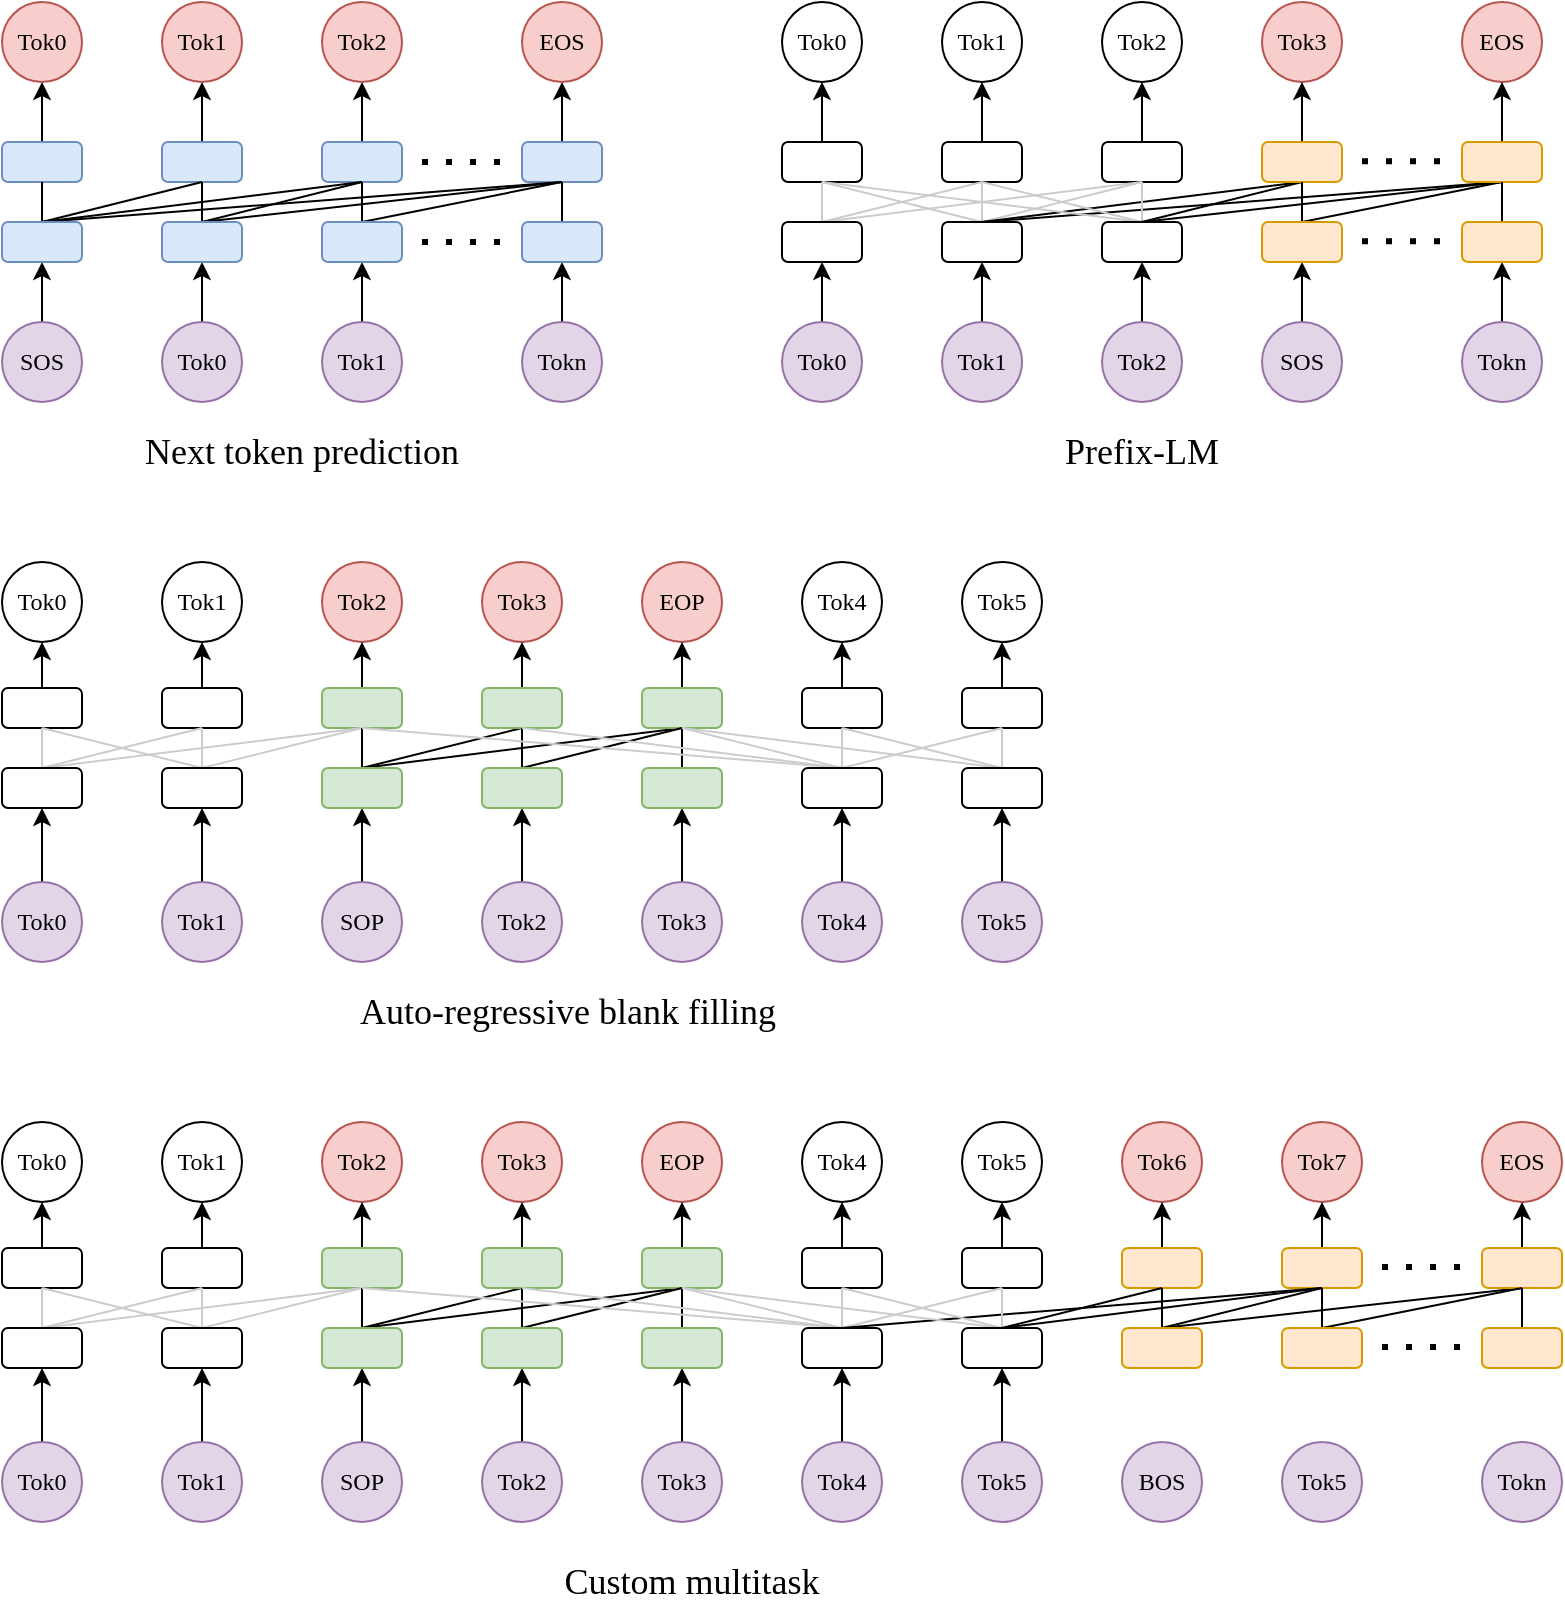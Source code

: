 <mxfile version="21.6.6" type="github">
  <diagram name="第 1 页" id="FpagdW_Q9j-P5M2OHQ3g">
    <mxGraphModel dx="1488" dy="843" grid="1" gridSize="10" guides="1" tooltips="1" connect="1" arrows="0" fold="1" page="1" pageScale="1" pageWidth="827" pageHeight="805" math="0" shadow="0">
      <root>
        <mxCell id="0" />
        <mxCell id="1" parent="0" />
        <mxCell id="QXv2AWhjhRIxDeLdODB5-349" style="edgeStyle=none;rounded=0;orthogonalLoop=1;jettySize=auto;html=1;exitX=0.5;exitY=0;exitDx=0;exitDy=0;entryX=0.5;entryY=1;entryDx=0;entryDy=0;" edge="1" parent="1" source="QXv2AWhjhRIxDeLdODB5-1" target="QXv2AWhjhRIxDeLdODB5-12">
          <mxGeometry relative="1" as="geometry" />
        </mxCell>
        <mxCell id="QXv2AWhjhRIxDeLdODB5-1" value="" style="rounded=1;whiteSpace=wrap;html=1;fillColor=#dae8fc;strokeColor=#6c8ebf;" vertex="1" parent="1">
          <mxGeometry x="40" y="70" width="40" height="20" as="geometry" />
        </mxCell>
        <mxCell id="QXv2AWhjhRIxDeLdODB5-351" style="edgeStyle=none;rounded=0;orthogonalLoop=1;jettySize=auto;html=1;exitX=0.5;exitY=0;exitDx=0;exitDy=0;entryX=0.5;entryY=1;entryDx=0;entryDy=0;" edge="1" parent="1" source="QXv2AWhjhRIxDeLdODB5-2" target="QXv2AWhjhRIxDeLdODB5-13">
          <mxGeometry relative="1" as="geometry" />
        </mxCell>
        <mxCell id="QXv2AWhjhRIxDeLdODB5-2" value="" style="rounded=1;whiteSpace=wrap;html=1;fillColor=#dae8fc;strokeColor=#6c8ebf;" vertex="1" parent="1">
          <mxGeometry x="120" y="70" width="40" height="20" as="geometry" />
        </mxCell>
        <mxCell id="QXv2AWhjhRIxDeLdODB5-352" style="edgeStyle=none;rounded=0;orthogonalLoop=1;jettySize=auto;html=1;exitX=0.5;exitY=0;exitDx=0;exitDy=0;entryX=0.5;entryY=1;entryDx=0;entryDy=0;" edge="1" parent="1" source="QXv2AWhjhRIxDeLdODB5-3" target="QXv2AWhjhRIxDeLdODB5-14">
          <mxGeometry relative="1" as="geometry" />
        </mxCell>
        <mxCell id="QXv2AWhjhRIxDeLdODB5-3" value="" style="rounded=1;whiteSpace=wrap;html=1;fillColor=#dae8fc;strokeColor=#6c8ebf;" vertex="1" parent="1">
          <mxGeometry x="200" y="70" width="40" height="20" as="geometry" />
        </mxCell>
        <mxCell id="QXv2AWhjhRIxDeLdODB5-355" style="edgeStyle=none;rounded=0;orthogonalLoop=1;jettySize=auto;html=1;exitX=0.5;exitY=0;exitDx=0;exitDy=0;entryX=0.5;entryY=1;entryDx=0;entryDy=0;" edge="1" parent="1" source="QXv2AWhjhRIxDeLdODB5-5" target="QXv2AWhjhRIxDeLdODB5-16">
          <mxGeometry relative="1" as="geometry" />
        </mxCell>
        <mxCell id="QXv2AWhjhRIxDeLdODB5-5" value="" style="rounded=1;whiteSpace=wrap;html=1;fillColor=#dae8fc;strokeColor=#6c8ebf;" vertex="1" parent="1">
          <mxGeometry x="300" y="70" width="40" height="20" as="geometry" />
        </mxCell>
        <mxCell id="QXv2AWhjhRIxDeLdODB5-348" style="edgeStyle=none;rounded=0;orthogonalLoop=1;jettySize=auto;html=1;exitX=0.5;exitY=0;exitDx=0;exitDy=0;entryX=0.5;entryY=1;entryDx=0;entryDy=0;" edge="1" parent="1" source="QXv2AWhjhRIxDeLdODB5-7" target="QXv2AWhjhRIxDeLdODB5-332">
          <mxGeometry relative="1" as="geometry" />
        </mxCell>
        <mxCell id="QXv2AWhjhRIxDeLdODB5-7" value="&lt;font face=&quot;Times New Roman&quot;&gt;SOS&lt;/font&gt;" style="ellipse;whiteSpace=wrap;html=1;aspect=fixed;fillColor=#e1d5e7;strokeColor=#9673a6;" vertex="1" parent="1">
          <mxGeometry x="40" y="160" width="40" height="40" as="geometry" />
        </mxCell>
        <mxCell id="QXv2AWhjhRIxDeLdODB5-350" style="edgeStyle=none;rounded=0;orthogonalLoop=1;jettySize=auto;html=1;exitX=0.5;exitY=0;exitDx=0;exitDy=0;entryX=0.5;entryY=1;entryDx=0;entryDy=0;" edge="1" parent="1" source="QXv2AWhjhRIxDeLdODB5-8" target="QXv2AWhjhRIxDeLdODB5-333">
          <mxGeometry relative="1" as="geometry" />
        </mxCell>
        <mxCell id="QXv2AWhjhRIxDeLdODB5-8" value="&lt;font face=&quot;Times New Roman&quot;&gt;Tok0&lt;/font&gt;" style="ellipse;whiteSpace=wrap;html=1;aspect=fixed;fillColor=#e1d5e7;strokeColor=#9673a6;" vertex="1" parent="1">
          <mxGeometry x="120" y="160" width="40" height="40" as="geometry" />
        </mxCell>
        <mxCell id="QXv2AWhjhRIxDeLdODB5-353" style="edgeStyle=none;rounded=0;orthogonalLoop=1;jettySize=auto;html=1;exitX=0.5;exitY=0;exitDx=0;exitDy=0;entryX=0.5;entryY=1;entryDx=0;entryDy=0;" edge="1" parent="1" source="QXv2AWhjhRIxDeLdODB5-9" target="QXv2AWhjhRIxDeLdODB5-334">
          <mxGeometry relative="1" as="geometry" />
        </mxCell>
        <mxCell id="QXv2AWhjhRIxDeLdODB5-9" value="&lt;font face=&quot;Times New Roman&quot;&gt;Tok1&lt;/font&gt;" style="ellipse;whiteSpace=wrap;html=1;aspect=fixed;fillColor=#e1d5e7;strokeColor=#9673a6;" vertex="1" parent="1">
          <mxGeometry x="200" y="160" width="40" height="40" as="geometry" />
        </mxCell>
        <mxCell id="QXv2AWhjhRIxDeLdODB5-354" style="edgeStyle=none;rounded=0;orthogonalLoop=1;jettySize=auto;html=1;exitX=0.5;exitY=0;exitDx=0;exitDy=0;entryX=0.5;entryY=1;entryDx=0;entryDy=0;" edge="1" parent="1" source="QXv2AWhjhRIxDeLdODB5-11" target="QXv2AWhjhRIxDeLdODB5-335">
          <mxGeometry relative="1" as="geometry" />
        </mxCell>
        <mxCell id="QXv2AWhjhRIxDeLdODB5-11" value="&lt;font face=&quot;Times New Roman&quot;&gt;Tokn&lt;/font&gt;" style="ellipse;whiteSpace=wrap;html=1;aspect=fixed;fillColor=#e1d5e7;strokeColor=#9673a6;" vertex="1" parent="1">
          <mxGeometry x="300" y="160" width="40" height="40" as="geometry" />
        </mxCell>
        <mxCell id="QXv2AWhjhRIxDeLdODB5-12" value="&lt;font face=&quot;Times New Roman&quot;&gt;Tok0&lt;/font&gt;" style="ellipse;whiteSpace=wrap;html=1;aspect=fixed;fillColor=#f8cecc;strokeColor=#b85450;" vertex="1" parent="1">
          <mxGeometry x="40" width="40" height="40" as="geometry" />
        </mxCell>
        <mxCell id="QXv2AWhjhRIxDeLdODB5-13" value="&lt;font face=&quot;Times New Roman&quot;&gt;Tok1&lt;/font&gt;" style="ellipse;whiteSpace=wrap;html=1;aspect=fixed;fillColor=#f8cecc;strokeColor=#b85450;" vertex="1" parent="1">
          <mxGeometry x="120" width="40" height="40" as="geometry" />
        </mxCell>
        <mxCell id="QXv2AWhjhRIxDeLdODB5-14" value="&lt;font face=&quot;Times New Roman&quot;&gt;Tok2&lt;/font&gt;" style="ellipse;whiteSpace=wrap;html=1;aspect=fixed;fillColor=#f8cecc;strokeColor=#b85450;" vertex="1" parent="1">
          <mxGeometry x="200" width="40" height="40" as="geometry" />
        </mxCell>
        <mxCell id="QXv2AWhjhRIxDeLdODB5-16" value="&lt;font face=&quot;Times New Roman&quot;&gt;EOS&lt;/font&gt;" style="ellipse;whiteSpace=wrap;html=1;aspect=fixed;fillColor=#f8cecc;strokeColor=#b85450;" vertex="1" parent="1">
          <mxGeometry x="300" width="40" height="40" as="geometry" />
        </mxCell>
        <mxCell id="QXv2AWhjhRIxDeLdODB5-44" value="&lt;font face=&quot;Times New Roman&quot; style=&quot;font-size: 18px;&quot;&gt;Next token prediction&lt;/font&gt;" style="text;html=1;strokeColor=none;fillColor=none;align=center;verticalAlign=middle;whiteSpace=wrap;rounded=0;" vertex="1" parent="1">
          <mxGeometry x="90" y="210" width="200" height="30" as="geometry" />
        </mxCell>
        <mxCell id="QXv2AWhjhRIxDeLdODB5-394" style="edgeStyle=none;rounded=0;orthogonalLoop=1;jettySize=auto;html=1;exitX=0.5;exitY=0;exitDx=0;exitDy=0;entryX=0.5;entryY=1;entryDx=0;entryDy=0;" edge="1" parent="1" source="QXv2AWhjhRIxDeLdODB5-61" target="QXv2AWhjhRIxDeLdODB5-367">
          <mxGeometry relative="1" as="geometry" />
        </mxCell>
        <mxCell id="QXv2AWhjhRIxDeLdODB5-61" value="&lt;font face=&quot;Times New Roman&quot;&gt;Tok0&lt;/font&gt;" style="ellipse;whiteSpace=wrap;html=1;aspect=fixed;fillColor=#e1d5e7;strokeColor=#9673a6;" vertex="1" parent="1">
          <mxGeometry x="430" y="160" width="40" height="40" as="geometry" />
        </mxCell>
        <mxCell id="QXv2AWhjhRIxDeLdODB5-396" style="edgeStyle=none;rounded=0;orthogonalLoop=1;jettySize=auto;html=1;exitX=0.5;exitY=0;exitDx=0;exitDy=0;entryX=0.5;entryY=1;entryDx=0;entryDy=0;" edge="1" parent="1" source="QXv2AWhjhRIxDeLdODB5-63" target="QXv2AWhjhRIxDeLdODB5-371">
          <mxGeometry relative="1" as="geometry" />
        </mxCell>
        <mxCell id="QXv2AWhjhRIxDeLdODB5-63" value="&lt;font face=&quot;Times New Roman&quot;&gt;Tok1&lt;/font&gt;" style="ellipse;whiteSpace=wrap;html=1;aspect=fixed;fillColor=#e1d5e7;strokeColor=#9673a6;" vertex="1" parent="1">
          <mxGeometry x="510" y="160" width="40" height="40" as="geometry" />
        </mxCell>
        <mxCell id="QXv2AWhjhRIxDeLdODB5-399" style="edgeStyle=none;rounded=0;orthogonalLoop=1;jettySize=auto;html=1;exitX=0.5;exitY=0;exitDx=0;exitDy=0;entryX=0.5;entryY=1;entryDx=0;entryDy=0;" edge="1" parent="1" source="QXv2AWhjhRIxDeLdODB5-65" target="QXv2AWhjhRIxDeLdODB5-374">
          <mxGeometry relative="1" as="geometry" />
        </mxCell>
        <mxCell id="QXv2AWhjhRIxDeLdODB5-65" value="&lt;font face=&quot;Times New Roman&quot;&gt;Tok2&lt;/font&gt;" style="ellipse;whiteSpace=wrap;html=1;aspect=fixed;fillColor=#e1d5e7;strokeColor=#9673a6;" vertex="1" parent="1">
          <mxGeometry x="590" y="160" width="40" height="40" as="geometry" />
        </mxCell>
        <mxCell id="QXv2AWhjhRIxDeLdODB5-400" style="edgeStyle=none;rounded=0;orthogonalLoop=1;jettySize=auto;html=1;exitX=0.5;exitY=0;exitDx=0;exitDy=0;entryX=0.5;entryY=1;entryDx=0;entryDy=0;" edge="1" parent="1" source="QXv2AWhjhRIxDeLdODB5-67" target="QXv2AWhjhRIxDeLdODB5-381">
          <mxGeometry relative="1" as="geometry" />
        </mxCell>
        <mxCell id="QXv2AWhjhRIxDeLdODB5-67" value="&lt;font face=&quot;Times New Roman&quot;&gt;SOS&lt;/font&gt;" style="ellipse;whiteSpace=wrap;html=1;aspect=fixed;fillColor=#e1d5e7;strokeColor=#9673a6;" vertex="1" parent="1">
          <mxGeometry x="670" y="160" width="40" height="40" as="geometry" />
        </mxCell>
        <mxCell id="QXv2AWhjhRIxDeLdODB5-402" style="edgeStyle=none;rounded=0;orthogonalLoop=1;jettySize=auto;html=1;exitX=0.5;exitY=0;exitDx=0;exitDy=0;entryX=0.5;entryY=1;entryDx=0;entryDy=0;" edge="1" parent="1" source="QXv2AWhjhRIxDeLdODB5-69" target="QXv2AWhjhRIxDeLdODB5-384">
          <mxGeometry relative="1" as="geometry" />
        </mxCell>
        <mxCell id="QXv2AWhjhRIxDeLdODB5-69" value="&lt;font face=&quot;Times New Roman&quot;&gt;Tokn&lt;/font&gt;" style="ellipse;whiteSpace=wrap;html=1;aspect=fixed;fillColor=#e1d5e7;strokeColor=#9673a6;" vertex="1" parent="1">
          <mxGeometry x="770" y="160" width="40" height="40" as="geometry" />
        </mxCell>
        <mxCell id="QXv2AWhjhRIxDeLdODB5-71" value="&lt;font face=&quot;Times New Roman&quot;&gt;Tok0&lt;/font&gt;" style="ellipse;whiteSpace=wrap;html=1;aspect=fixed;" vertex="1" parent="1">
          <mxGeometry x="430" width="40" height="40" as="geometry" />
        </mxCell>
        <mxCell id="QXv2AWhjhRIxDeLdODB5-73" value="&lt;font face=&quot;Times New Roman&quot;&gt;Tok1&lt;/font&gt;" style="ellipse;whiteSpace=wrap;html=1;aspect=fixed;" vertex="1" parent="1">
          <mxGeometry x="510" width="40" height="40" as="geometry" />
        </mxCell>
        <mxCell id="QXv2AWhjhRIxDeLdODB5-75" value="&lt;font face=&quot;Times New Roman&quot;&gt;Tok2&lt;/font&gt;" style="ellipse;whiteSpace=wrap;html=1;aspect=fixed;" vertex="1" parent="1">
          <mxGeometry x="590" width="40" height="40" as="geometry" />
        </mxCell>
        <mxCell id="QXv2AWhjhRIxDeLdODB5-76" value="&lt;font face=&quot;Times New Roman&quot;&gt;Tok3&lt;/font&gt;" style="ellipse;whiteSpace=wrap;html=1;aspect=fixed;fillColor=#f8cecc;strokeColor=#b85450;" vertex="1" parent="1">
          <mxGeometry x="670" width="40" height="40" as="geometry" />
        </mxCell>
        <mxCell id="QXv2AWhjhRIxDeLdODB5-77" value="&lt;font face=&quot;Times New Roman&quot;&gt;EOS&lt;/font&gt;" style="ellipse;whiteSpace=wrap;html=1;aspect=fixed;fillColor=#f8cecc;strokeColor=#b85450;" vertex="1" parent="1">
          <mxGeometry x="770" width="40" height="40" as="geometry" />
        </mxCell>
        <mxCell id="QXv2AWhjhRIxDeLdODB5-83" value="&lt;font style=&quot;font-size: 18px;&quot; face=&quot;Times New Roman&quot;&gt;Prefix-LM&lt;/font&gt;" style="text;html=1;strokeColor=none;fillColor=none;align=center;verticalAlign=middle;whiteSpace=wrap;rounded=0;" vertex="1" parent="1">
          <mxGeometry x="550" y="210" width="120" height="30" as="geometry" />
        </mxCell>
        <mxCell id="QXv2AWhjhRIxDeLdODB5-469" style="edgeStyle=none;rounded=0;orthogonalLoop=1;jettySize=auto;html=1;exitX=0.5;exitY=0;exitDx=0;exitDy=0;entryX=0.5;entryY=1;entryDx=0;entryDy=0;" edge="1" parent="1" source="QXv2AWhjhRIxDeLdODB5-100" target="QXv2AWhjhRIxDeLdODB5-422">
          <mxGeometry relative="1" as="geometry" />
        </mxCell>
        <mxCell id="QXv2AWhjhRIxDeLdODB5-100" value="&lt;font face=&quot;Times New Roman&quot;&gt;Tok0&lt;/font&gt;" style="ellipse;whiteSpace=wrap;html=1;aspect=fixed;fillColor=#e1d5e7;strokeColor=#9673a6;" vertex="1" parent="1">
          <mxGeometry x="40" y="440" width="40" height="40" as="geometry" />
        </mxCell>
        <mxCell id="QXv2AWhjhRIxDeLdODB5-470" style="edgeStyle=none;rounded=0;orthogonalLoop=1;jettySize=auto;html=1;exitX=0.5;exitY=0;exitDx=0;exitDy=0;entryX=0.5;entryY=1;entryDx=0;entryDy=0;" edge="1" parent="1" source="QXv2AWhjhRIxDeLdODB5-102" target="QXv2AWhjhRIxDeLdODB5-426">
          <mxGeometry relative="1" as="geometry" />
        </mxCell>
        <mxCell id="QXv2AWhjhRIxDeLdODB5-102" value="&lt;font face=&quot;Times New Roman&quot;&gt;Tok1&lt;/font&gt;" style="ellipse;whiteSpace=wrap;html=1;aspect=fixed;fillColor=#e1d5e7;strokeColor=#9673a6;" vertex="1" parent="1">
          <mxGeometry x="120" y="440" width="40" height="40" as="geometry" />
        </mxCell>
        <mxCell id="QXv2AWhjhRIxDeLdODB5-478" style="edgeStyle=none;rounded=0;orthogonalLoop=1;jettySize=auto;html=1;exitX=0.5;exitY=0;exitDx=0;exitDy=0;entryX=0.5;entryY=1;entryDx=0;entryDy=0;" edge="1" parent="1" source="QXv2AWhjhRIxDeLdODB5-104" target="QXv2AWhjhRIxDeLdODB5-442">
          <mxGeometry relative="1" as="geometry" />
        </mxCell>
        <mxCell id="QXv2AWhjhRIxDeLdODB5-104" value="&lt;font face=&quot;Times New Roman&quot;&gt;Tok4&lt;/font&gt;" style="ellipse;whiteSpace=wrap;html=1;aspect=fixed;fillColor=#e1d5e7;strokeColor=#9673a6;" vertex="1" parent="1">
          <mxGeometry x="440" y="440" width="40" height="40" as="geometry" />
        </mxCell>
        <mxCell id="QXv2AWhjhRIxDeLdODB5-481" style="edgeStyle=none;rounded=0;orthogonalLoop=1;jettySize=auto;html=1;exitX=0.5;exitY=0;exitDx=0;exitDy=0;entryX=0.5;entryY=1;entryDx=0;entryDy=0;" edge="1" parent="1" source="QXv2AWhjhRIxDeLdODB5-106" target="QXv2AWhjhRIxDeLdODB5-444">
          <mxGeometry relative="1" as="geometry" />
        </mxCell>
        <mxCell id="QXv2AWhjhRIxDeLdODB5-106" value="&lt;font face=&quot;Times New Roman&quot;&gt;Tok5&lt;/font&gt;" style="ellipse;whiteSpace=wrap;html=1;aspect=fixed;fillColor=#e1d5e7;strokeColor=#9673a6;" vertex="1" parent="1">
          <mxGeometry x="520" y="440" width="40" height="40" as="geometry" />
        </mxCell>
        <mxCell id="QXv2AWhjhRIxDeLdODB5-109" value="&lt;font face=&quot;Times New Roman&quot;&gt;Tok0&lt;/font&gt;" style="ellipse;whiteSpace=wrap;html=1;aspect=fixed;" vertex="1" parent="1">
          <mxGeometry x="40" y="280" width="40" height="40" as="geometry" />
        </mxCell>
        <mxCell id="QXv2AWhjhRIxDeLdODB5-110" value="&lt;font face=&quot;Times New Roman&quot;&gt;Tok1&lt;/font&gt;" style="ellipse;whiteSpace=wrap;html=1;aspect=fixed;" vertex="1" parent="1">
          <mxGeometry x="120" y="280" width="40" height="40" as="geometry" />
        </mxCell>
        <mxCell id="QXv2AWhjhRIxDeLdODB5-112" value="&lt;font face=&quot;Times New Roman&quot;&gt;Tok4&lt;/font&gt;" style="ellipse;whiteSpace=wrap;html=1;aspect=fixed;" vertex="1" parent="1">
          <mxGeometry x="440" y="280" width="40" height="40" as="geometry" />
        </mxCell>
        <mxCell id="QXv2AWhjhRIxDeLdODB5-113" value="&lt;font face=&quot;Times New Roman&quot;&gt;Tok5&lt;/font&gt;" style="ellipse;whiteSpace=wrap;html=1;aspect=fixed;" vertex="1" parent="1">
          <mxGeometry x="520" y="280" width="40" height="40" as="geometry" />
        </mxCell>
        <mxCell id="QXv2AWhjhRIxDeLdODB5-116" value="&lt;font style=&quot;font-size: 18px;&quot; face=&quot;Times New Roman&quot;&gt;Auto-regressive blank filling&lt;/font&gt;" style="text;html=1;strokeColor=none;fillColor=none;align=center;verticalAlign=middle;whiteSpace=wrap;rounded=0;" vertex="1" parent="1">
          <mxGeometry x="200" y="490" width="246" height="30" as="geometry" />
        </mxCell>
        <mxCell id="QXv2AWhjhRIxDeLdODB5-473" style="edgeStyle=none;rounded=0;orthogonalLoop=1;jettySize=auto;html=1;exitX=0.5;exitY=0;exitDx=0;exitDy=0;entryX=0.5;entryY=1;entryDx=0;entryDy=0;" edge="1" parent="1" source="QXv2AWhjhRIxDeLdODB5-166" target="QXv2AWhjhRIxDeLdODB5-430">
          <mxGeometry relative="1" as="geometry" />
        </mxCell>
        <mxCell id="QXv2AWhjhRIxDeLdODB5-166" value="&lt;font face=&quot;Times New Roman&quot;&gt;SOP&lt;/font&gt;" style="ellipse;whiteSpace=wrap;html=1;aspect=fixed;fillColor=#e1d5e7;strokeColor=#9673a6;" vertex="1" parent="1">
          <mxGeometry x="200" y="440" width="40" height="40" as="geometry" />
        </mxCell>
        <mxCell id="QXv2AWhjhRIxDeLdODB5-475" style="edgeStyle=none;rounded=0;orthogonalLoop=1;jettySize=auto;html=1;exitX=0.5;exitY=0;exitDx=0;exitDy=0;entryX=0.5;entryY=1;entryDx=0;entryDy=0;" edge="1" parent="1" source="QXv2AWhjhRIxDeLdODB5-168" target="QXv2AWhjhRIxDeLdODB5-435">
          <mxGeometry relative="1" as="geometry" />
        </mxCell>
        <mxCell id="QXv2AWhjhRIxDeLdODB5-168" value="&lt;font face=&quot;Times New Roman&quot;&gt;Tok2&lt;/font&gt;" style="ellipse;whiteSpace=wrap;html=1;aspect=fixed;fillColor=#e1d5e7;strokeColor=#9673a6;" vertex="1" parent="1">
          <mxGeometry x="280" y="440" width="40" height="40" as="geometry" />
        </mxCell>
        <mxCell id="QXv2AWhjhRIxDeLdODB5-172" value="&lt;font face=&quot;Times New Roman&quot;&gt;Tok2&lt;/font&gt;" style="ellipse;whiteSpace=wrap;html=1;aspect=fixed;fillColor=#f8cecc;strokeColor=#b85450;" vertex="1" parent="1">
          <mxGeometry x="200" y="280" width="40" height="40" as="geometry" />
        </mxCell>
        <mxCell id="QXv2AWhjhRIxDeLdODB5-173" value="&lt;font face=&quot;Times New Roman&quot;&gt;Tok3&lt;/font&gt;" style="ellipse;whiteSpace=wrap;html=1;aspect=fixed;fillColor=#f8cecc;strokeColor=#b85450;" vertex="1" parent="1">
          <mxGeometry x="280" y="280" width="40" height="40" as="geometry" />
        </mxCell>
        <mxCell id="QXv2AWhjhRIxDeLdODB5-476" style="edgeStyle=none;rounded=0;orthogonalLoop=1;jettySize=auto;html=1;exitX=0.5;exitY=0;exitDx=0;exitDy=0;entryX=0.5;entryY=1;entryDx=0;entryDy=0;" edge="1" parent="1" source="QXv2AWhjhRIxDeLdODB5-194" target="QXv2AWhjhRIxDeLdODB5-437">
          <mxGeometry relative="1" as="geometry" />
        </mxCell>
        <mxCell id="QXv2AWhjhRIxDeLdODB5-194" value="&lt;font face=&quot;Times New Roman&quot;&gt;Tok3&lt;/font&gt;" style="ellipse;whiteSpace=wrap;html=1;aspect=fixed;fillColor=#e1d5e7;strokeColor=#9673a6;" vertex="1" parent="1">
          <mxGeometry x="360" y="440" width="40" height="40" as="geometry" />
        </mxCell>
        <mxCell id="QXv2AWhjhRIxDeLdODB5-195" value="&lt;font face=&quot;Times New Roman&quot;&gt;EOP&lt;/font&gt;" style="ellipse;whiteSpace=wrap;html=1;aspect=fixed;fillColor=#f8cecc;strokeColor=#b85450;" vertex="1" parent="1">
          <mxGeometry x="360" y="280" width="40" height="40" as="geometry" />
        </mxCell>
        <mxCell id="QXv2AWhjhRIxDeLdODB5-252" value="&lt;font face=&quot;Times New Roman&quot;&gt;BOS&lt;/font&gt;" style="ellipse;whiteSpace=wrap;html=1;aspect=fixed;fillColor=#e1d5e7;strokeColor=#9673a6;" vertex="1" parent="1">
          <mxGeometry x="600" y="720" width="40" height="40" as="geometry" />
        </mxCell>
        <mxCell id="QXv2AWhjhRIxDeLdODB5-254" value="&lt;font face=&quot;Times New Roman&quot;&gt;Tok5&lt;/font&gt;" style="ellipse;whiteSpace=wrap;html=1;aspect=fixed;fillColor=#e1d5e7;strokeColor=#9673a6;" vertex="1" parent="1">
          <mxGeometry x="680" y="720" width="40" height="40" as="geometry" />
        </mxCell>
        <mxCell id="QXv2AWhjhRIxDeLdODB5-256" value="&lt;font face=&quot;Times New Roman&quot;&gt;Tokn&lt;/font&gt;" style="ellipse;whiteSpace=wrap;html=1;aspect=fixed;fillColor=#e1d5e7;strokeColor=#9673a6;" vertex="1" parent="1">
          <mxGeometry x="780" y="720" width="40" height="40" as="geometry" />
        </mxCell>
        <mxCell id="QXv2AWhjhRIxDeLdODB5-258" value="&lt;font face=&quot;Times New Roman&quot;&gt;Tok6&lt;/font&gt;" style="ellipse;whiteSpace=wrap;html=1;aspect=fixed;fillColor=#f8cecc;strokeColor=#b85450;" vertex="1" parent="1">
          <mxGeometry x="600" y="560" width="40" height="40" as="geometry" />
        </mxCell>
        <mxCell id="QXv2AWhjhRIxDeLdODB5-259" value="&lt;font face=&quot;Times New Roman&quot;&gt;Tok7&lt;/font&gt;" style="ellipse;whiteSpace=wrap;html=1;aspect=fixed;fillColor=#f8cecc;strokeColor=#b85450;" vertex="1" parent="1">
          <mxGeometry x="680" y="560" width="40" height="40" as="geometry" />
        </mxCell>
        <mxCell id="QXv2AWhjhRIxDeLdODB5-260" value="&lt;font face=&quot;Times New Roman&quot;&gt;EOS&lt;/font&gt;" style="ellipse;whiteSpace=wrap;html=1;aspect=fixed;fillColor=#f8cecc;strokeColor=#b85450;" vertex="1" parent="1">
          <mxGeometry x="780" y="560" width="40" height="40" as="geometry" />
        </mxCell>
        <mxCell id="QXv2AWhjhRIxDeLdODB5-304" value="&lt;font style=&quot;font-size: 18px;&quot; face=&quot;Times New Roman&quot;&gt;Custom multitask&lt;/font&gt;" style="text;html=1;strokeColor=none;fillColor=none;align=center;verticalAlign=middle;whiteSpace=wrap;rounded=0;" vertex="1" parent="1">
          <mxGeometry x="300" y="775" width="170" height="30" as="geometry" />
        </mxCell>
        <mxCell id="QXv2AWhjhRIxDeLdODB5-337" style="rounded=0;orthogonalLoop=1;jettySize=auto;html=1;exitX=0.5;exitY=0;exitDx=0;exitDy=0;entryX=0.5;entryY=1;entryDx=0;entryDy=0;endArrow=none;endFill=0;" edge="1" parent="1" source="QXv2AWhjhRIxDeLdODB5-332" target="QXv2AWhjhRIxDeLdODB5-1">
          <mxGeometry relative="1" as="geometry" />
        </mxCell>
        <mxCell id="QXv2AWhjhRIxDeLdODB5-339" style="edgeStyle=none;rounded=0;orthogonalLoop=1;jettySize=auto;html=1;exitX=0.5;exitY=0;exitDx=0;exitDy=0;entryX=0.5;entryY=1;entryDx=0;entryDy=0;endArrow=none;endFill=0;" edge="1" parent="1" source="QXv2AWhjhRIxDeLdODB5-332" target="QXv2AWhjhRIxDeLdODB5-2">
          <mxGeometry relative="1" as="geometry" />
        </mxCell>
        <mxCell id="QXv2AWhjhRIxDeLdODB5-340" style="edgeStyle=none;rounded=0;orthogonalLoop=1;jettySize=auto;html=1;exitX=0.5;exitY=0;exitDx=0;exitDy=0;entryX=0.5;entryY=1;entryDx=0;entryDy=0;endArrow=none;endFill=0;" edge="1" parent="1" source="QXv2AWhjhRIxDeLdODB5-332" target="QXv2AWhjhRIxDeLdODB5-3">
          <mxGeometry relative="1" as="geometry" />
        </mxCell>
        <mxCell id="QXv2AWhjhRIxDeLdODB5-341" style="edgeStyle=none;rounded=0;orthogonalLoop=1;jettySize=auto;html=1;exitX=0.5;exitY=0;exitDx=0;exitDy=0;entryX=0.5;entryY=1;entryDx=0;entryDy=0;endArrow=none;endFill=0;" edge="1" parent="1" source="QXv2AWhjhRIxDeLdODB5-332" target="QXv2AWhjhRIxDeLdODB5-5">
          <mxGeometry relative="1" as="geometry" />
        </mxCell>
        <mxCell id="QXv2AWhjhRIxDeLdODB5-332" value="" style="rounded=1;whiteSpace=wrap;html=1;fillColor=#dae8fc;strokeColor=#6c8ebf;" vertex="1" parent="1">
          <mxGeometry x="40" y="110" width="40" height="20" as="geometry" />
        </mxCell>
        <mxCell id="QXv2AWhjhRIxDeLdODB5-342" style="rounded=0;orthogonalLoop=1;jettySize=auto;html=1;exitX=0.5;exitY=0;exitDx=0;exitDy=0;entryX=0.5;entryY=1;entryDx=0;entryDy=0;endArrow=none;endFill=0;" edge="1" parent="1" source="QXv2AWhjhRIxDeLdODB5-333" target="QXv2AWhjhRIxDeLdODB5-2">
          <mxGeometry relative="1" as="geometry" />
        </mxCell>
        <mxCell id="QXv2AWhjhRIxDeLdODB5-343" style="rounded=0;orthogonalLoop=1;jettySize=auto;html=1;exitX=0.5;exitY=0;exitDx=0;exitDy=0;endArrow=none;endFill=0;" edge="1" parent="1" source="QXv2AWhjhRIxDeLdODB5-333">
          <mxGeometry relative="1" as="geometry">
            <mxPoint x="220" y="90" as="targetPoint" />
          </mxGeometry>
        </mxCell>
        <mxCell id="QXv2AWhjhRIxDeLdODB5-344" style="edgeStyle=none;rounded=0;orthogonalLoop=1;jettySize=auto;html=1;exitX=0.5;exitY=0;exitDx=0;exitDy=0;endArrow=none;endFill=0;" edge="1" parent="1" source="QXv2AWhjhRIxDeLdODB5-333">
          <mxGeometry relative="1" as="geometry">
            <mxPoint x="320" y="90" as="targetPoint" />
          </mxGeometry>
        </mxCell>
        <mxCell id="QXv2AWhjhRIxDeLdODB5-333" value="" style="rounded=1;whiteSpace=wrap;html=1;fillColor=#dae8fc;strokeColor=#6c8ebf;" vertex="1" parent="1">
          <mxGeometry x="120" y="110" width="40" height="20" as="geometry" />
        </mxCell>
        <mxCell id="QXv2AWhjhRIxDeLdODB5-345" style="edgeStyle=none;rounded=0;orthogonalLoop=1;jettySize=auto;html=1;exitX=0.5;exitY=0;exitDx=0;exitDy=0;endArrow=none;endFill=0;" edge="1" parent="1" source="QXv2AWhjhRIxDeLdODB5-334">
          <mxGeometry relative="1" as="geometry">
            <mxPoint x="220" y="90" as="targetPoint" />
          </mxGeometry>
        </mxCell>
        <mxCell id="QXv2AWhjhRIxDeLdODB5-346" style="edgeStyle=none;rounded=0;orthogonalLoop=1;jettySize=auto;html=1;exitX=0.5;exitY=0;exitDx=0;exitDy=0;endArrow=none;endFill=0;" edge="1" parent="1" source="QXv2AWhjhRIxDeLdODB5-334">
          <mxGeometry relative="1" as="geometry">
            <mxPoint x="320" y="90" as="targetPoint" />
          </mxGeometry>
        </mxCell>
        <mxCell id="QXv2AWhjhRIxDeLdODB5-334" value="" style="rounded=1;whiteSpace=wrap;html=1;fillColor=#dae8fc;strokeColor=#6c8ebf;" vertex="1" parent="1">
          <mxGeometry x="200" y="110" width="40" height="20" as="geometry" />
        </mxCell>
        <mxCell id="QXv2AWhjhRIxDeLdODB5-347" style="edgeStyle=none;rounded=0;orthogonalLoop=1;jettySize=auto;html=1;exitX=0.5;exitY=0;exitDx=0;exitDy=0;endArrow=none;endFill=0;" edge="1" parent="1" source="QXv2AWhjhRIxDeLdODB5-335">
          <mxGeometry relative="1" as="geometry">
            <mxPoint x="320" y="90" as="targetPoint" />
          </mxGeometry>
        </mxCell>
        <mxCell id="QXv2AWhjhRIxDeLdODB5-335" value="" style="rounded=1;whiteSpace=wrap;html=1;fillColor=#dae8fc;strokeColor=#6c8ebf;" vertex="1" parent="1">
          <mxGeometry x="300" y="110" width="40" height="20" as="geometry" />
        </mxCell>
        <mxCell id="QXv2AWhjhRIxDeLdODB5-356" value="" style="endArrow=none;dashed=1;html=1;dashPattern=1 3;strokeWidth=3;rounded=0;" edge="1" parent="1">
          <mxGeometry width="50" height="50" relative="1" as="geometry">
            <mxPoint x="250" y="120" as="sourcePoint" />
            <mxPoint x="290" y="120" as="targetPoint" />
          </mxGeometry>
        </mxCell>
        <mxCell id="QXv2AWhjhRIxDeLdODB5-358" value="" style="endArrow=none;dashed=1;html=1;dashPattern=1 3;strokeWidth=3;rounded=0;" edge="1" parent="1">
          <mxGeometry width="50" height="50" relative="1" as="geometry">
            <mxPoint x="250" y="80" as="sourcePoint" />
            <mxPoint x="290" y="80" as="targetPoint" />
          </mxGeometry>
        </mxCell>
        <mxCell id="QXv2AWhjhRIxDeLdODB5-393" style="edgeStyle=none;rounded=0;orthogonalLoop=1;jettySize=auto;html=1;exitX=0.5;exitY=0;exitDx=0;exitDy=0;entryX=0.5;entryY=1;entryDx=0;entryDy=0;" edge="1" parent="1" source="QXv2AWhjhRIxDeLdODB5-359" target="QXv2AWhjhRIxDeLdODB5-71">
          <mxGeometry relative="1" as="geometry" />
        </mxCell>
        <mxCell id="QXv2AWhjhRIxDeLdODB5-359" value="" style="rounded=1;whiteSpace=wrap;html=1;" vertex="1" parent="1">
          <mxGeometry x="430" y="70" width="40" height="20" as="geometry" />
        </mxCell>
        <mxCell id="QXv2AWhjhRIxDeLdODB5-395" style="edgeStyle=none;rounded=0;orthogonalLoop=1;jettySize=auto;html=1;exitX=0.5;exitY=0;exitDx=0;exitDy=0;entryX=0.5;entryY=1;entryDx=0;entryDy=0;" edge="1" parent="1" source="QXv2AWhjhRIxDeLdODB5-360" target="QXv2AWhjhRIxDeLdODB5-73">
          <mxGeometry relative="1" as="geometry" />
        </mxCell>
        <mxCell id="QXv2AWhjhRIxDeLdODB5-360" value="" style="rounded=1;whiteSpace=wrap;html=1;" vertex="1" parent="1">
          <mxGeometry x="510" y="70" width="40" height="20" as="geometry" />
        </mxCell>
        <mxCell id="QXv2AWhjhRIxDeLdODB5-397" style="edgeStyle=none;rounded=0;orthogonalLoop=1;jettySize=auto;html=1;exitX=0.5;exitY=0;exitDx=0;exitDy=0;entryX=0.5;entryY=1;entryDx=0;entryDy=0;" edge="1" parent="1" source="QXv2AWhjhRIxDeLdODB5-361" target="QXv2AWhjhRIxDeLdODB5-75">
          <mxGeometry relative="1" as="geometry" />
        </mxCell>
        <mxCell id="QXv2AWhjhRIxDeLdODB5-361" value="" style="rounded=1;whiteSpace=wrap;html=1;" vertex="1" parent="1">
          <mxGeometry x="590" y="70" width="40" height="20" as="geometry" />
        </mxCell>
        <mxCell id="QXv2AWhjhRIxDeLdODB5-363" style="rounded=0;orthogonalLoop=1;jettySize=auto;html=1;exitX=0.5;exitY=0;exitDx=0;exitDy=0;entryX=0.5;entryY=1;entryDx=0;entryDy=0;endArrow=none;endFill=0;strokeColor=#CCCCCC;" edge="1" parent="1" source="QXv2AWhjhRIxDeLdODB5-367" target="QXv2AWhjhRIxDeLdODB5-359">
          <mxGeometry relative="1" as="geometry" />
        </mxCell>
        <mxCell id="QXv2AWhjhRIxDeLdODB5-364" style="edgeStyle=none;rounded=0;orthogonalLoop=1;jettySize=auto;html=1;exitX=0.5;exitY=0;exitDx=0;exitDy=0;entryX=0.5;entryY=1;entryDx=0;entryDy=0;endArrow=none;endFill=0;strokeColor=#CCCCCC;" edge="1" parent="1" source="QXv2AWhjhRIxDeLdODB5-367" target="QXv2AWhjhRIxDeLdODB5-360">
          <mxGeometry relative="1" as="geometry" />
        </mxCell>
        <mxCell id="QXv2AWhjhRIxDeLdODB5-365" style="edgeStyle=none;rounded=0;orthogonalLoop=1;jettySize=auto;html=1;exitX=0.5;exitY=0;exitDx=0;exitDy=0;entryX=0.5;entryY=1;entryDx=0;entryDy=0;endArrow=none;endFill=0;strokeColor=#CCCCCC;" edge="1" parent="1" source="QXv2AWhjhRIxDeLdODB5-367" target="QXv2AWhjhRIxDeLdODB5-361">
          <mxGeometry relative="1" as="geometry" />
        </mxCell>
        <mxCell id="QXv2AWhjhRIxDeLdODB5-367" value="" style="rounded=1;whiteSpace=wrap;html=1;" vertex="1" parent="1">
          <mxGeometry x="430" y="110" width="40" height="20" as="geometry" />
        </mxCell>
        <mxCell id="QXv2AWhjhRIxDeLdODB5-368" style="rounded=0;orthogonalLoop=1;jettySize=auto;html=1;exitX=0.5;exitY=0;exitDx=0;exitDy=0;entryX=0.5;entryY=1;entryDx=0;entryDy=0;endArrow=none;endFill=0;strokeColor=#CCCCCC;" edge="1" parent="1" source="QXv2AWhjhRIxDeLdODB5-371" target="QXv2AWhjhRIxDeLdODB5-360">
          <mxGeometry relative="1" as="geometry" />
        </mxCell>
        <mxCell id="QXv2AWhjhRIxDeLdODB5-369" style="rounded=0;orthogonalLoop=1;jettySize=auto;html=1;exitX=0.5;exitY=0;exitDx=0;exitDy=0;endArrow=none;endFill=0;strokeColor=#CCCCCC;" edge="1" parent="1" source="QXv2AWhjhRIxDeLdODB5-371">
          <mxGeometry relative="1" as="geometry">
            <mxPoint x="610" y="90" as="targetPoint" />
          </mxGeometry>
        </mxCell>
        <mxCell id="QXv2AWhjhRIxDeLdODB5-389" style="edgeStyle=none;rounded=0;orthogonalLoop=1;jettySize=auto;html=1;exitX=0.5;exitY=0;exitDx=0;exitDy=0;entryX=0.5;entryY=1;entryDx=0;entryDy=0;endArrow=none;endFill=0;strokeColor=#CCCCCC;" edge="1" parent="1" source="QXv2AWhjhRIxDeLdODB5-371" target="QXv2AWhjhRIxDeLdODB5-359">
          <mxGeometry relative="1" as="geometry" />
        </mxCell>
        <mxCell id="QXv2AWhjhRIxDeLdODB5-412" style="edgeStyle=none;rounded=0;orthogonalLoop=1;jettySize=auto;html=1;exitX=0.5;exitY=0;exitDx=0;exitDy=0;endArrow=none;endFill=0;" edge="1" parent="1" source="QXv2AWhjhRIxDeLdODB5-371">
          <mxGeometry relative="1" as="geometry">
            <mxPoint x="690" y="90.0" as="targetPoint" />
          </mxGeometry>
        </mxCell>
        <mxCell id="QXv2AWhjhRIxDeLdODB5-413" style="edgeStyle=none;rounded=0;orthogonalLoop=1;jettySize=auto;html=1;exitX=0.5;exitY=0;exitDx=0;exitDy=0;endArrow=none;endFill=0;" edge="1" parent="1" source="QXv2AWhjhRIxDeLdODB5-371">
          <mxGeometry relative="1" as="geometry">
            <mxPoint x="790" y="90.0" as="targetPoint" />
          </mxGeometry>
        </mxCell>
        <mxCell id="QXv2AWhjhRIxDeLdODB5-371" value="" style="rounded=1;whiteSpace=wrap;html=1;" vertex="1" parent="1">
          <mxGeometry x="510" y="110" width="40" height="20" as="geometry" />
        </mxCell>
        <mxCell id="QXv2AWhjhRIxDeLdODB5-372" style="edgeStyle=none;rounded=0;orthogonalLoop=1;jettySize=auto;html=1;exitX=0.5;exitY=0;exitDx=0;exitDy=0;endArrow=none;endFill=0;strokeColor=#CCCCCC;" edge="1" parent="1" source="QXv2AWhjhRIxDeLdODB5-374">
          <mxGeometry relative="1" as="geometry">
            <mxPoint x="610" y="90" as="targetPoint" />
          </mxGeometry>
        </mxCell>
        <mxCell id="QXv2AWhjhRIxDeLdODB5-390" style="edgeStyle=none;rounded=0;orthogonalLoop=1;jettySize=auto;html=1;exitX=0.5;exitY=0;exitDx=0;exitDy=0;endArrow=none;endFill=0;" edge="1" parent="1" source="QXv2AWhjhRIxDeLdODB5-374">
          <mxGeometry relative="1" as="geometry">
            <mxPoint x="690" y="90" as="targetPoint" />
          </mxGeometry>
        </mxCell>
        <mxCell id="QXv2AWhjhRIxDeLdODB5-391" style="edgeStyle=none;rounded=0;orthogonalLoop=1;jettySize=auto;html=1;exitX=0.5;exitY=0;exitDx=0;exitDy=0;endArrow=none;endFill=0;" edge="1" parent="1" source="QXv2AWhjhRIxDeLdODB5-374">
          <mxGeometry relative="1" as="geometry">
            <mxPoint x="790" y="90" as="targetPoint" />
          </mxGeometry>
        </mxCell>
        <mxCell id="QXv2AWhjhRIxDeLdODB5-414" style="edgeStyle=none;rounded=0;orthogonalLoop=1;jettySize=auto;html=1;exitX=0.5;exitY=0;exitDx=0;exitDy=0;endArrow=none;endFill=0;strokeColor=#CCCCCC;" edge="1" parent="1" source="QXv2AWhjhRIxDeLdODB5-374">
          <mxGeometry relative="1" as="geometry">
            <mxPoint x="530" y="90" as="targetPoint" />
          </mxGeometry>
        </mxCell>
        <mxCell id="QXv2AWhjhRIxDeLdODB5-415" style="edgeStyle=none;rounded=0;orthogonalLoop=1;jettySize=auto;html=1;exitX=0.5;exitY=0;exitDx=0;exitDy=0;entryX=0.5;entryY=1;entryDx=0;entryDy=0;endArrow=none;endFill=0;strokeColor=#CCCCCC;" edge="1" parent="1" source="QXv2AWhjhRIxDeLdODB5-374" target="QXv2AWhjhRIxDeLdODB5-359">
          <mxGeometry relative="1" as="geometry" />
        </mxCell>
        <mxCell id="QXv2AWhjhRIxDeLdODB5-374" value="" style="rounded=1;whiteSpace=wrap;html=1;" vertex="1" parent="1">
          <mxGeometry x="590" y="110" width="40" height="20" as="geometry" />
        </mxCell>
        <mxCell id="QXv2AWhjhRIxDeLdODB5-401" style="edgeStyle=none;rounded=0;orthogonalLoop=1;jettySize=auto;html=1;exitX=0.5;exitY=0;exitDx=0;exitDy=0;entryX=0.5;entryY=1;entryDx=0;entryDy=0;" edge="1" parent="1" source="QXv2AWhjhRIxDeLdODB5-379" target="QXv2AWhjhRIxDeLdODB5-76">
          <mxGeometry relative="1" as="geometry" />
        </mxCell>
        <mxCell id="QXv2AWhjhRIxDeLdODB5-379" value="" style="rounded=1;whiteSpace=wrap;html=1;fillColor=#ffe6cc;strokeColor=#d79b00;" vertex="1" parent="1">
          <mxGeometry x="670" y="70" width="40" height="20" as="geometry" />
        </mxCell>
        <mxCell id="QXv2AWhjhRIxDeLdODB5-380" style="edgeStyle=none;rounded=0;orthogonalLoop=1;jettySize=auto;html=1;exitX=0.5;exitY=0;exitDx=0;exitDy=0;endArrow=none;endFill=0;" edge="1" parent="1" source="QXv2AWhjhRIxDeLdODB5-381">
          <mxGeometry relative="1" as="geometry">
            <mxPoint x="690" y="90" as="targetPoint" />
          </mxGeometry>
        </mxCell>
        <mxCell id="QXv2AWhjhRIxDeLdODB5-392" style="edgeStyle=none;rounded=0;orthogonalLoop=1;jettySize=auto;html=1;exitX=0.5;exitY=0;exitDx=0;exitDy=0;endArrow=none;endFill=0;" edge="1" parent="1" source="QXv2AWhjhRIxDeLdODB5-381">
          <mxGeometry relative="1" as="geometry">
            <mxPoint x="790" y="90" as="targetPoint" />
          </mxGeometry>
        </mxCell>
        <mxCell id="QXv2AWhjhRIxDeLdODB5-381" value="" style="rounded=1;whiteSpace=wrap;html=1;fillColor=#ffe6cc;strokeColor=#d79b00;" vertex="1" parent="1">
          <mxGeometry x="670" y="110" width="40" height="20" as="geometry" />
        </mxCell>
        <mxCell id="QXv2AWhjhRIxDeLdODB5-403" style="edgeStyle=none;rounded=0;orthogonalLoop=1;jettySize=auto;html=1;exitX=0.5;exitY=0;exitDx=0;exitDy=0;entryX=0.5;entryY=1;entryDx=0;entryDy=0;" edge="1" parent="1" source="QXv2AWhjhRIxDeLdODB5-382" target="QXv2AWhjhRIxDeLdODB5-77">
          <mxGeometry relative="1" as="geometry" />
        </mxCell>
        <mxCell id="QXv2AWhjhRIxDeLdODB5-382" value="" style="rounded=1;whiteSpace=wrap;html=1;fillColor=#ffe6cc;strokeColor=#d79b00;" vertex="1" parent="1">
          <mxGeometry x="770" y="70" width="40" height="20" as="geometry" />
        </mxCell>
        <mxCell id="QXv2AWhjhRIxDeLdODB5-383" style="edgeStyle=none;rounded=0;orthogonalLoop=1;jettySize=auto;html=1;exitX=0.5;exitY=0;exitDx=0;exitDy=0;endArrow=none;endFill=0;" edge="1" parent="1" source="QXv2AWhjhRIxDeLdODB5-384">
          <mxGeometry relative="1" as="geometry">
            <mxPoint x="790" y="90" as="targetPoint" />
          </mxGeometry>
        </mxCell>
        <mxCell id="QXv2AWhjhRIxDeLdODB5-384" value="" style="rounded=1;whiteSpace=wrap;html=1;fillColor=#ffe6cc;strokeColor=#d79b00;" vertex="1" parent="1">
          <mxGeometry x="770" y="110" width="40" height="20" as="geometry" />
        </mxCell>
        <mxCell id="QXv2AWhjhRIxDeLdODB5-404" value="" style="endArrow=none;dashed=1;html=1;dashPattern=1 3;strokeWidth=3;rounded=0;endFill=0;" edge="1" parent="1">
          <mxGeometry width="50" height="50" relative="1" as="geometry">
            <mxPoint x="720" y="79.68" as="sourcePoint" />
            <mxPoint x="760" y="79.68" as="targetPoint" />
          </mxGeometry>
        </mxCell>
        <mxCell id="QXv2AWhjhRIxDeLdODB5-405" value="" style="endArrow=none;dashed=1;html=1;dashPattern=1 3;strokeWidth=3;rounded=0;" edge="1" parent="1">
          <mxGeometry width="50" height="50" relative="1" as="geometry">
            <mxPoint x="720" y="119.68" as="sourcePoint" />
            <mxPoint x="760" y="119.68" as="targetPoint" />
          </mxGeometry>
        </mxCell>
        <mxCell id="QXv2AWhjhRIxDeLdODB5-468" style="edgeStyle=none;rounded=0;orthogonalLoop=1;jettySize=auto;html=1;exitX=0.5;exitY=0;exitDx=0;exitDy=0;entryX=0.5;entryY=1;entryDx=0;entryDy=0;" edge="1" parent="1" source="QXv2AWhjhRIxDeLdODB5-416" target="QXv2AWhjhRIxDeLdODB5-109">
          <mxGeometry relative="1" as="geometry" />
        </mxCell>
        <mxCell id="QXv2AWhjhRIxDeLdODB5-416" value="" style="rounded=1;whiteSpace=wrap;html=1;" vertex="1" parent="1">
          <mxGeometry x="40" y="343" width="40" height="20" as="geometry" />
        </mxCell>
        <mxCell id="QXv2AWhjhRIxDeLdODB5-471" style="edgeStyle=none;rounded=0;orthogonalLoop=1;jettySize=auto;html=1;exitX=0.5;exitY=0;exitDx=0;exitDy=0;entryX=0.5;entryY=1;entryDx=0;entryDy=0;" edge="1" parent="1" source="QXv2AWhjhRIxDeLdODB5-417" target="QXv2AWhjhRIxDeLdODB5-110">
          <mxGeometry relative="1" as="geometry" />
        </mxCell>
        <mxCell id="QXv2AWhjhRIxDeLdODB5-417" value="" style="rounded=1;whiteSpace=wrap;html=1;" vertex="1" parent="1">
          <mxGeometry x="120" y="343" width="40" height="20" as="geometry" />
        </mxCell>
        <mxCell id="QXv2AWhjhRIxDeLdODB5-472" style="edgeStyle=none;rounded=0;orthogonalLoop=1;jettySize=auto;html=1;exitX=0.5;exitY=0;exitDx=0;exitDy=0;entryX=0.5;entryY=1;entryDx=0;entryDy=0;" edge="1" parent="1" source="QXv2AWhjhRIxDeLdODB5-418" target="QXv2AWhjhRIxDeLdODB5-172">
          <mxGeometry relative="1" as="geometry" />
        </mxCell>
        <mxCell id="QXv2AWhjhRIxDeLdODB5-418" value="" style="rounded=1;whiteSpace=wrap;html=1;fillColor=#d5e8d4;strokeColor=#82b366;" vertex="1" parent="1">
          <mxGeometry x="200" y="343" width="40" height="20" as="geometry" />
        </mxCell>
        <mxCell id="QXv2AWhjhRIxDeLdODB5-419" style="rounded=0;orthogonalLoop=1;jettySize=auto;html=1;exitX=0.5;exitY=0;exitDx=0;exitDy=0;entryX=0.5;entryY=1;entryDx=0;entryDy=0;endArrow=none;endFill=0;strokeWidth=1;strokeColor=#CCCCCC;" edge="1" parent="1" source="QXv2AWhjhRIxDeLdODB5-422" target="QXv2AWhjhRIxDeLdODB5-416">
          <mxGeometry relative="1" as="geometry" />
        </mxCell>
        <mxCell id="QXv2AWhjhRIxDeLdODB5-420" style="edgeStyle=none;rounded=0;orthogonalLoop=1;jettySize=auto;html=1;exitX=0.5;exitY=0;exitDx=0;exitDy=0;entryX=0.5;entryY=1;entryDx=0;entryDy=0;endArrow=none;endFill=0;strokeWidth=1;strokeColor=#CCCCCC;" edge="1" parent="1" source="QXv2AWhjhRIxDeLdODB5-422" target="QXv2AWhjhRIxDeLdODB5-417">
          <mxGeometry relative="1" as="geometry" />
        </mxCell>
        <mxCell id="QXv2AWhjhRIxDeLdODB5-421" style="edgeStyle=none;rounded=0;orthogonalLoop=1;jettySize=auto;html=1;exitX=0.5;exitY=0;exitDx=0;exitDy=0;entryX=0.5;entryY=1;entryDx=0;entryDy=0;endArrow=none;endFill=0;strokeWidth=1;strokeColor=#CCCCCC;" edge="1" parent="1" source="QXv2AWhjhRIxDeLdODB5-422" target="QXv2AWhjhRIxDeLdODB5-418">
          <mxGeometry relative="1" as="geometry" />
        </mxCell>
        <mxCell id="QXv2AWhjhRIxDeLdODB5-422" value="" style="rounded=1;whiteSpace=wrap;html=1;" vertex="1" parent="1">
          <mxGeometry x="40" y="383" width="40" height="20" as="geometry" />
        </mxCell>
        <mxCell id="QXv2AWhjhRIxDeLdODB5-423" style="rounded=0;orthogonalLoop=1;jettySize=auto;html=1;exitX=0.5;exitY=0;exitDx=0;exitDy=0;entryX=0.5;entryY=1;entryDx=0;entryDy=0;endArrow=none;endFill=0;strokeWidth=1;strokeColor=#CCCCCC;" edge="1" parent="1" source="QXv2AWhjhRIxDeLdODB5-426" target="QXv2AWhjhRIxDeLdODB5-417">
          <mxGeometry relative="1" as="geometry" />
        </mxCell>
        <mxCell id="QXv2AWhjhRIxDeLdODB5-424" style="rounded=0;orthogonalLoop=1;jettySize=auto;html=1;exitX=0.5;exitY=0;exitDx=0;exitDy=0;endArrow=none;endFill=0;strokeWidth=1;strokeColor=#CCCCCC;" edge="1" parent="1" source="QXv2AWhjhRIxDeLdODB5-426">
          <mxGeometry relative="1" as="geometry">
            <mxPoint x="220" y="363" as="targetPoint" />
          </mxGeometry>
        </mxCell>
        <mxCell id="QXv2AWhjhRIxDeLdODB5-425" style="edgeStyle=none;rounded=0;orthogonalLoop=1;jettySize=auto;html=1;exitX=0.5;exitY=0;exitDx=0;exitDy=0;entryX=0.5;entryY=1;entryDx=0;entryDy=0;endArrow=none;endFill=0;strokeWidth=1;strokeColor=#CCCCCC;" edge="1" parent="1" source="QXv2AWhjhRIxDeLdODB5-426" target="QXv2AWhjhRIxDeLdODB5-416">
          <mxGeometry relative="1" as="geometry" />
        </mxCell>
        <mxCell id="QXv2AWhjhRIxDeLdODB5-426" value="" style="rounded=1;whiteSpace=wrap;html=1;" vertex="1" parent="1">
          <mxGeometry x="120" y="383" width="40" height="20" as="geometry" />
        </mxCell>
        <mxCell id="QXv2AWhjhRIxDeLdODB5-427" style="edgeStyle=none;rounded=0;orthogonalLoop=1;jettySize=auto;html=1;exitX=0.5;exitY=0;exitDx=0;exitDy=0;endArrow=none;endFill=0;strokeWidth=1;strokeColor=#000000;" edge="1" parent="1" source="QXv2AWhjhRIxDeLdODB5-430">
          <mxGeometry relative="1" as="geometry">
            <mxPoint x="220" y="363" as="targetPoint" />
          </mxGeometry>
        </mxCell>
        <mxCell id="QXv2AWhjhRIxDeLdODB5-446" style="edgeStyle=none;rounded=0;orthogonalLoop=1;jettySize=auto;html=1;exitX=0.5;exitY=0;exitDx=0;exitDy=0;entryX=0.5;entryY=1;entryDx=0;entryDy=0;endArrow=none;endFill=0;strokeWidth=1;strokeColor=#000000;" edge="1" parent="1" source="QXv2AWhjhRIxDeLdODB5-430" target="QXv2AWhjhRIxDeLdODB5-431">
          <mxGeometry relative="1" as="geometry" />
        </mxCell>
        <mxCell id="QXv2AWhjhRIxDeLdODB5-447" style="edgeStyle=none;rounded=0;orthogonalLoop=1;jettySize=auto;html=1;exitX=0.5;exitY=0;exitDx=0;exitDy=0;entryX=0.5;entryY=1;entryDx=0;entryDy=0;endArrow=none;endFill=0;strokeWidth=1;strokeColor=#000000;" edge="1" parent="1" source="QXv2AWhjhRIxDeLdODB5-430" target="QXv2AWhjhRIxDeLdODB5-432">
          <mxGeometry relative="1" as="geometry" />
        </mxCell>
        <mxCell id="QXv2AWhjhRIxDeLdODB5-430" value="" style="rounded=1;whiteSpace=wrap;html=1;fillColor=#d5e8d4;strokeColor=#82b366;" vertex="1" parent="1">
          <mxGeometry x="200" y="383" width="40" height="20" as="geometry" />
        </mxCell>
        <mxCell id="QXv2AWhjhRIxDeLdODB5-474" style="edgeStyle=none;rounded=0;orthogonalLoop=1;jettySize=auto;html=1;exitX=0.5;exitY=0;exitDx=0;exitDy=0;entryX=0.5;entryY=1;entryDx=0;entryDy=0;" edge="1" parent="1" source="QXv2AWhjhRIxDeLdODB5-431" target="QXv2AWhjhRIxDeLdODB5-173">
          <mxGeometry relative="1" as="geometry" />
        </mxCell>
        <mxCell id="QXv2AWhjhRIxDeLdODB5-431" value="" style="rounded=1;whiteSpace=wrap;html=1;fillColor=#d5e8d4;strokeColor=#82b366;" vertex="1" parent="1">
          <mxGeometry x="280" y="343" width="40" height="20" as="geometry" />
        </mxCell>
        <mxCell id="QXv2AWhjhRIxDeLdODB5-477" style="edgeStyle=none;rounded=0;orthogonalLoop=1;jettySize=auto;html=1;exitX=0.5;exitY=0;exitDx=0;exitDy=0;entryX=0.5;entryY=1;entryDx=0;entryDy=0;" edge="1" parent="1" source="QXv2AWhjhRIxDeLdODB5-432" target="QXv2AWhjhRIxDeLdODB5-195">
          <mxGeometry relative="1" as="geometry" />
        </mxCell>
        <mxCell id="QXv2AWhjhRIxDeLdODB5-432" value="" style="rounded=1;whiteSpace=wrap;html=1;fillColor=#d5e8d4;strokeColor=#82b366;" vertex="1" parent="1">
          <mxGeometry x="360" y="343" width="40" height="20" as="geometry" />
        </mxCell>
        <mxCell id="QXv2AWhjhRIxDeLdODB5-433" style="rounded=0;orthogonalLoop=1;jettySize=auto;html=1;exitX=0.5;exitY=0;exitDx=0;exitDy=0;entryX=0.5;entryY=1;entryDx=0;entryDy=0;endArrow=none;endFill=0;strokeWidth=1;strokeColor=#000000;" edge="1" parent="1" source="QXv2AWhjhRIxDeLdODB5-435" target="QXv2AWhjhRIxDeLdODB5-431">
          <mxGeometry relative="1" as="geometry" />
        </mxCell>
        <mxCell id="QXv2AWhjhRIxDeLdODB5-434" style="rounded=0;orthogonalLoop=1;jettySize=auto;html=1;exitX=0.5;exitY=0;exitDx=0;exitDy=0;endArrow=none;endFill=0;strokeWidth=1;strokeColor=#000000;" edge="1" parent="1" source="QXv2AWhjhRIxDeLdODB5-435">
          <mxGeometry relative="1" as="geometry">
            <mxPoint x="380" y="363" as="targetPoint" />
          </mxGeometry>
        </mxCell>
        <mxCell id="QXv2AWhjhRIxDeLdODB5-435" value="" style="rounded=1;whiteSpace=wrap;html=1;fillColor=#d5e8d4;strokeColor=#82b366;" vertex="1" parent="1">
          <mxGeometry x="280" y="383" width="40" height="20" as="geometry" />
        </mxCell>
        <mxCell id="QXv2AWhjhRIxDeLdODB5-436" style="edgeStyle=none;rounded=0;orthogonalLoop=1;jettySize=auto;html=1;exitX=0.5;exitY=0;exitDx=0;exitDy=0;endArrow=none;endFill=0;strokeWidth=1;strokeColor=#000000;" edge="1" parent="1" source="QXv2AWhjhRIxDeLdODB5-437">
          <mxGeometry relative="1" as="geometry">
            <mxPoint x="380" y="363" as="targetPoint" />
          </mxGeometry>
        </mxCell>
        <mxCell id="QXv2AWhjhRIxDeLdODB5-437" value="" style="rounded=1;whiteSpace=wrap;html=1;fillColor=#d5e8d4;strokeColor=#82b366;" vertex="1" parent="1">
          <mxGeometry x="360" y="383" width="40" height="20" as="geometry" />
        </mxCell>
        <mxCell id="QXv2AWhjhRIxDeLdODB5-479" style="edgeStyle=none;rounded=0;orthogonalLoop=1;jettySize=auto;html=1;exitX=0.5;exitY=0;exitDx=0;exitDy=0;entryX=0.5;entryY=1;entryDx=0;entryDy=0;" edge="1" parent="1" source="QXv2AWhjhRIxDeLdODB5-438" target="QXv2AWhjhRIxDeLdODB5-112">
          <mxGeometry relative="1" as="geometry" />
        </mxCell>
        <mxCell id="QXv2AWhjhRIxDeLdODB5-438" value="" style="rounded=1;whiteSpace=wrap;html=1;" vertex="1" parent="1">
          <mxGeometry x="440" y="343" width="40" height="20" as="geometry" />
        </mxCell>
        <mxCell id="QXv2AWhjhRIxDeLdODB5-480" style="edgeStyle=none;rounded=0;orthogonalLoop=1;jettySize=auto;html=1;exitX=0.5;exitY=0;exitDx=0;exitDy=0;entryX=0.5;entryY=1;entryDx=0;entryDy=0;" edge="1" parent="1" source="QXv2AWhjhRIxDeLdODB5-439" target="QXv2AWhjhRIxDeLdODB5-113">
          <mxGeometry relative="1" as="geometry" />
        </mxCell>
        <mxCell id="QXv2AWhjhRIxDeLdODB5-439" value="" style="rounded=1;whiteSpace=wrap;html=1;" vertex="1" parent="1">
          <mxGeometry x="520" y="343" width="40" height="20" as="geometry" />
        </mxCell>
        <mxCell id="QXv2AWhjhRIxDeLdODB5-440" style="rounded=0;orthogonalLoop=1;jettySize=auto;html=1;exitX=0.5;exitY=0;exitDx=0;exitDy=0;entryX=0.5;entryY=1;entryDx=0;entryDy=0;endArrow=none;endFill=0;strokeWidth=1;strokeColor=#CCCCCC;" edge="1" parent="1" source="QXv2AWhjhRIxDeLdODB5-442" target="QXv2AWhjhRIxDeLdODB5-438">
          <mxGeometry relative="1" as="geometry" />
        </mxCell>
        <mxCell id="QXv2AWhjhRIxDeLdODB5-441" style="rounded=0;orthogonalLoop=1;jettySize=auto;html=1;exitX=0.5;exitY=0;exitDx=0;exitDy=0;endArrow=none;endFill=0;strokeWidth=1;strokeColor=#CCCCCC;" edge="1" parent="1" source="QXv2AWhjhRIxDeLdODB5-442">
          <mxGeometry relative="1" as="geometry">
            <mxPoint x="540" y="363" as="targetPoint" />
          </mxGeometry>
        </mxCell>
        <mxCell id="QXv2AWhjhRIxDeLdODB5-465" style="edgeStyle=none;rounded=0;orthogonalLoop=1;jettySize=auto;html=1;exitX=0.5;exitY=0;exitDx=0;exitDy=0;entryX=0.5;entryY=1;entryDx=0;entryDy=0;endArrow=none;endFill=0;strokeWidth=1;strokeColor=#CCCCCC;" edge="1" parent="1" source="QXv2AWhjhRIxDeLdODB5-442" target="QXv2AWhjhRIxDeLdODB5-418">
          <mxGeometry relative="1" as="geometry" />
        </mxCell>
        <mxCell id="QXv2AWhjhRIxDeLdODB5-466" style="edgeStyle=none;rounded=0;orthogonalLoop=1;jettySize=auto;html=1;exitX=0.5;exitY=0;exitDx=0;exitDy=0;entryX=0.5;entryY=1;entryDx=0;entryDy=0;endArrow=none;endFill=0;strokeWidth=1;strokeColor=#CCCCCC;" edge="1" parent="1" source="QXv2AWhjhRIxDeLdODB5-442" target="QXv2AWhjhRIxDeLdODB5-431">
          <mxGeometry relative="1" as="geometry" />
        </mxCell>
        <mxCell id="QXv2AWhjhRIxDeLdODB5-467" style="edgeStyle=none;rounded=0;orthogonalLoop=1;jettySize=auto;html=1;exitX=0.5;exitY=0;exitDx=0;exitDy=0;entryX=0.5;entryY=1;entryDx=0;entryDy=0;endArrow=none;endFill=0;strokeWidth=1;strokeColor=#CCCCCC;" edge="1" parent="1" source="QXv2AWhjhRIxDeLdODB5-442" target="QXv2AWhjhRIxDeLdODB5-432">
          <mxGeometry relative="1" as="geometry" />
        </mxCell>
        <mxCell id="QXv2AWhjhRIxDeLdODB5-442" value="" style="rounded=1;whiteSpace=wrap;html=1;" vertex="1" parent="1">
          <mxGeometry x="440" y="383" width="40" height="20" as="geometry" />
        </mxCell>
        <mxCell id="QXv2AWhjhRIxDeLdODB5-443" style="edgeStyle=none;rounded=0;orthogonalLoop=1;jettySize=auto;html=1;exitX=0.5;exitY=0;exitDx=0;exitDy=0;endArrow=none;endFill=0;strokeWidth=1;strokeColor=#CCCCCC;" edge="1" parent="1" source="QXv2AWhjhRIxDeLdODB5-444">
          <mxGeometry relative="1" as="geometry">
            <mxPoint x="540" y="363" as="targetPoint" />
          </mxGeometry>
        </mxCell>
        <mxCell id="QXv2AWhjhRIxDeLdODB5-445" style="edgeStyle=none;rounded=0;orthogonalLoop=1;jettySize=auto;html=1;exitX=0.5;exitY=0;exitDx=0;exitDy=0;entryX=0.5;entryY=1;entryDx=0;entryDy=0;endArrow=none;endFill=0;strokeWidth=1;strokeColor=#CCCCCC;" edge="1" parent="1" source="QXv2AWhjhRIxDeLdODB5-444" target="QXv2AWhjhRIxDeLdODB5-438">
          <mxGeometry relative="1" as="geometry" />
        </mxCell>
        <mxCell id="QXv2AWhjhRIxDeLdODB5-464" style="edgeStyle=none;rounded=0;orthogonalLoop=1;jettySize=auto;html=1;exitX=0.5;exitY=0;exitDx=0;exitDy=0;entryX=0.5;entryY=1;entryDx=0;entryDy=0;endArrow=none;endFill=0;strokeWidth=1;strokeColor=#CCCCCC;" edge="1" parent="1" source="QXv2AWhjhRIxDeLdODB5-444" target="QXv2AWhjhRIxDeLdODB5-432">
          <mxGeometry relative="1" as="geometry" />
        </mxCell>
        <mxCell id="QXv2AWhjhRIxDeLdODB5-444" value="" style="rounded=1;whiteSpace=wrap;html=1;" vertex="1" parent="1">
          <mxGeometry x="520" y="383" width="40" height="20" as="geometry" />
        </mxCell>
        <mxCell id="QXv2AWhjhRIxDeLdODB5-613" style="edgeStyle=none;rounded=0;orthogonalLoop=1;jettySize=auto;html=1;exitX=0.5;exitY=0;exitDx=0;exitDy=0;entryX=0.5;entryY=1;entryDx=0;entryDy=0;" edge="1" parent="1" source="QXv2AWhjhRIxDeLdODB5-534" target="QXv2AWhjhRIxDeLdODB5-258">
          <mxGeometry relative="1" as="geometry" />
        </mxCell>
        <mxCell id="QXv2AWhjhRIxDeLdODB5-534" value="" style="rounded=1;whiteSpace=wrap;html=1;fillColor=#ffe6cc;strokeColor=#d79b00;" vertex="1" parent="1">
          <mxGeometry x="600" y="623" width="40" height="20" as="geometry" />
        </mxCell>
        <mxCell id="QXv2AWhjhRIxDeLdODB5-535" style="edgeStyle=none;rounded=0;orthogonalLoop=1;jettySize=auto;html=1;exitX=0.5;exitY=0;exitDx=0;exitDy=0;endArrow=none;endFill=0;strokeWidth=1;strokeColor=#000000;" edge="1" parent="1" source="QXv2AWhjhRIxDeLdODB5-538">
          <mxGeometry relative="1" as="geometry">
            <mxPoint x="620" y="643" as="targetPoint" />
          </mxGeometry>
        </mxCell>
        <mxCell id="QXv2AWhjhRIxDeLdODB5-536" style="edgeStyle=none;rounded=0;orthogonalLoop=1;jettySize=auto;html=1;exitX=0.5;exitY=0;exitDx=0;exitDy=0;entryX=0.5;entryY=1;entryDx=0;entryDy=0;endArrow=none;endFill=0;strokeWidth=1;strokeColor=#000000;" edge="1" parent="1" source="QXv2AWhjhRIxDeLdODB5-538" target="QXv2AWhjhRIxDeLdODB5-539">
          <mxGeometry relative="1" as="geometry" />
        </mxCell>
        <mxCell id="QXv2AWhjhRIxDeLdODB5-537" style="edgeStyle=none;rounded=0;orthogonalLoop=1;jettySize=auto;html=1;exitX=0.5;exitY=0;exitDx=0;exitDy=0;entryX=0.5;entryY=1;entryDx=0;entryDy=0;endArrow=none;endFill=0;strokeWidth=1;strokeColor=#000000;" edge="1" parent="1" source="QXv2AWhjhRIxDeLdODB5-538" target="QXv2AWhjhRIxDeLdODB5-540">
          <mxGeometry relative="1" as="geometry" />
        </mxCell>
        <mxCell id="QXv2AWhjhRIxDeLdODB5-538" value="" style="rounded=1;whiteSpace=wrap;html=1;fillColor=#ffe6cc;strokeColor=#d79b00;" vertex="1" parent="1">
          <mxGeometry x="600" y="663" width="40" height="20" as="geometry" />
        </mxCell>
        <mxCell id="QXv2AWhjhRIxDeLdODB5-614" style="edgeStyle=none;rounded=0;orthogonalLoop=1;jettySize=auto;html=1;exitX=0.5;exitY=0;exitDx=0;exitDy=0;entryX=0.5;entryY=1;entryDx=0;entryDy=0;" edge="1" parent="1" source="QXv2AWhjhRIxDeLdODB5-539" target="QXv2AWhjhRIxDeLdODB5-259">
          <mxGeometry relative="1" as="geometry" />
        </mxCell>
        <mxCell id="QXv2AWhjhRIxDeLdODB5-539" value="" style="rounded=1;whiteSpace=wrap;html=1;fillColor=#ffe6cc;strokeColor=#d79b00;" vertex="1" parent="1">
          <mxGeometry x="680" y="623" width="40" height="20" as="geometry" />
        </mxCell>
        <mxCell id="QXv2AWhjhRIxDeLdODB5-615" style="edgeStyle=none;rounded=0;orthogonalLoop=1;jettySize=auto;html=1;exitX=0.5;exitY=0;exitDx=0;exitDy=0;entryX=0.5;entryY=1;entryDx=0;entryDy=0;" edge="1" parent="1" source="QXv2AWhjhRIxDeLdODB5-540" target="QXv2AWhjhRIxDeLdODB5-260">
          <mxGeometry relative="1" as="geometry" />
        </mxCell>
        <mxCell id="QXv2AWhjhRIxDeLdODB5-540" value="" style="rounded=1;whiteSpace=wrap;html=1;fillColor=#ffe6cc;strokeColor=#d79b00;" vertex="1" parent="1">
          <mxGeometry x="780" y="623" width="40" height="20" as="geometry" />
        </mxCell>
        <mxCell id="QXv2AWhjhRIxDeLdODB5-541" style="rounded=0;orthogonalLoop=1;jettySize=auto;html=1;exitX=0.5;exitY=0;exitDx=0;exitDy=0;entryX=0.5;entryY=1;entryDx=0;entryDy=0;endArrow=none;endFill=0;strokeWidth=1;strokeColor=#000000;" edge="1" parent="1" source="QXv2AWhjhRIxDeLdODB5-543" target="QXv2AWhjhRIxDeLdODB5-539">
          <mxGeometry relative="1" as="geometry" />
        </mxCell>
        <mxCell id="QXv2AWhjhRIxDeLdODB5-612" style="edgeStyle=none;rounded=0;orthogonalLoop=1;jettySize=auto;html=1;exitX=0.5;exitY=0;exitDx=0;exitDy=0;entryX=0.5;entryY=1;entryDx=0;entryDy=0;endArrow=none;endFill=0;" edge="1" parent="1" source="QXv2AWhjhRIxDeLdODB5-543" target="QXv2AWhjhRIxDeLdODB5-540">
          <mxGeometry relative="1" as="geometry" />
        </mxCell>
        <mxCell id="QXv2AWhjhRIxDeLdODB5-543" value="" style="rounded=1;whiteSpace=wrap;html=1;fillColor=#ffe6cc;strokeColor=#d79b00;" vertex="1" parent="1">
          <mxGeometry x="680" y="663" width="40" height="20" as="geometry" />
        </mxCell>
        <mxCell id="QXv2AWhjhRIxDeLdODB5-544" style="edgeStyle=none;rounded=0;orthogonalLoop=1;jettySize=auto;html=1;exitX=0.5;exitY=0;exitDx=0;exitDy=0;endArrow=none;endFill=0;strokeWidth=1;strokeColor=#000000;" edge="1" parent="1" source="QXv2AWhjhRIxDeLdODB5-545">
          <mxGeometry relative="1" as="geometry">
            <mxPoint x="800" y="643" as="targetPoint" />
          </mxGeometry>
        </mxCell>
        <mxCell id="QXv2AWhjhRIxDeLdODB5-545" value="" style="rounded=1;whiteSpace=wrap;html=1;fillColor=#ffe6cc;strokeColor=#d79b00;" vertex="1" parent="1">
          <mxGeometry x="780" y="663" width="40" height="20" as="geometry" />
        </mxCell>
        <mxCell id="QXv2AWhjhRIxDeLdODB5-546" style="edgeStyle=none;rounded=0;orthogonalLoop=1;jettySize=auto;html=1;exitX=0.5;exitY=0;exitDx=0;exitDy=0;entryX=0.5;entryY=1;entryDx=0;entryDy=0;" edge="1" parent="1" source="QXv2AWhjhRIxDeLdODB5-547" target="QXv2AWhjhRIxDeLdODB5-576">
          <mxGeometry relative="1" as="geometry" />
        </mxCell>
        <mxCell id="QXv2AWhjhRIxDeLdODB5-547" value="&lt;font face=&quot;Times New Roman&quot;&gt;Tok0&lt;/font&gt;" style="ellipse;whiteSpace=wrap;html=1;aspect=fixed;fillColor=#e1d5e7;strokeColor=#9673a6;" vertex="1" parent="1">
          <mxGeometry x="40" y="720" width="40" height="40" as="geometry" />
        </mxCell>
        <mxCell id="QXv2AWhjhRIxDeLdODB5-548" style="edgeStyle=none;rounded=0;orthogonalLoop=1;jettySize=auto;html=1;exitX=0.5;exitY=0;exitDx=0;exitDy=0;entryX=0.5;entryY=1;entryDx=0;entryDy=0;" edge="1" parent="1" source="QXv2AWhjhRIxDeLdODB5-549" target="QXv2AWhjhRIxDeLdODB5-580">
          <mxGeometry relative="1" as="geometry" />
        </mxCell>
        <mxCell id="QXv2AWhjhRIxDeLdODB5-549" value="&lt;font face=&quot;Times New Roman&quot;&gt;Tok1&lt;/font&gt;" style="ellipse;whiteSpace=wrap;html=1;aspect=fixed;fillColor=#e1d5e7;strokeColor=#9673a6;" vertex="1" parent="1">
          <mxGeometry x="120" y="720" width="40" height="40" as="geometry" />
        </mxCell>
        <mxCell id="QXv2AWhjhRIxDeLdODB5-550" style="edgeStyle=none;rounded=0;orthogonalLoop=1;jettySize=auto;html=1;exitX=0.5;exitY=0;exitDx=0;exitDy=0;entryX=0.5;entryY=1;entryDx=0;entryDy=0;" edge="1" parent="1" source="QXv2AWhjhRIxDeLdODB5-551" target="QXv2AWhjhRIxDeLdODB5-603">
          <mxGeometry relative="1" as="geometry" />
        </mxCell>
        <mxCell id="QXv2AWhjhRIxDeLdODB5-551" value="&lt;font face=&quot;Times New Roman&quot;&gt;Tok4&lt;/font&gt;" style="ellipse;whiteSpace=wrap;html=1;aspect=fixed;fillColor=#e1d5e7;strokeColor=#9673a6;" vertex="1" parent="1">
          <mxGeometry x="440" y="720" width="40" height="40" as="geometry" />
        </mxCell>
        <mxCell id="QXv2AWhjhRIxDeLdODB5-552" style="edgeStyle=none;rounded=0;orthogonalLoop=1;jettySize=auto;html=1;exitX=0.5;exitY=0;exitDx=0;exitDy=0;entryX=0.5;entryY=1;entryDx=0;entryDy=0;" edge="1" parent="1" source="QXv2AWhjhRIxDeLdODB5-553" target="QXv2AWhjhRIxDeLdODB5-607">
          <mxGeometry relative="1" as="geometry" />
        </mxCell>
        <mxCell id="QXv2AWhjhRIxDeLdODB5-553" value="&lt;font face=&quot;Times New Roman&quot;&gt;Tok5&lt;/font&gt;" style="ellipse;whiteSpace=wrap;html=1;aspect=fixed;fillColor=#e1d5e7;strokeColor=#9673a6;" vertex="1" parent="1">
          <mxGeometry x="520" y="720" width="40" height="40" as="geometry" />
        </mxCell>
        <mxCell id="QXv2AWhjhRIxDeLdODB5-554" value="&lt;font face=&quot;Times New Roman&quot;&gt;Tok0&lt;/font&gt;" style="ellipse;whiteSpace=wrap;html=1;aspect=fixed;" vertex="1" parent="1">
          <mxGeometry x="40" y="560" width="40" height="40" as="geometry" />
        </mxCell>
        <mxCell id="QXv2AWhjhRIxDeLdODB5-555" value="&lt;font face=&quot;Times New Roman&quot;&gt;Tok1&lt;/font&gt;" style="ellipse;whiteSpace=wrap;html=1;aspect=fixed;" vertex="1" parent="1">
          <mxGeometry x="120" y="560" width="40" height="40" as="geometry" />
        </mxCell>
        <mxCell id="QXv2AWhjhRIxDeLdODB5-556" value="&lt;font face=&quot;Times New Roman&quot;&gt;Tok4&lt;/font&gt;" style="ellipse;whiteSpace=wrap;html=1;aspect=fixed;" vertex="1" parent="1">
          <mxGeometry x="440" y="560" width="40" height="40" as="geometry" />
        </mxCell>
        <mxCell id="QXv2AWhjhRIxDeLdODB5-557" value="&lt;font face=&quot;Times New Roman&quot;&gt;Tok5&lt;/font&gt;" style="ellipse;whiteSpace=wrap;html=1;aspect=fixed;" vertex="1" parent="1">
          <mxGeometry x="520" y="560" width="40" height="40" as="geometry" />
        </mxCell>
        <mxCell id="QXv2AWhjhRIxDeLdODB5-558" style="edgeStyle=none;rounded=0;orthogonalLoop=1;jettySize=auto;html=1;exitX=0.5;exitY=0;exitDx=0;exitDy=0;entryX=0.5;entryY=1;entryDx=0;entryDy=0;" edge="1" parent="1" source="QXv2AWhjhRIxDeLdODB5-559" target="QXv2AWhjhRIxDeLdODB5-584">
          <mxGeometry relative="1" as="geometry" />
        </mxCell>
        <mxCell id="QXv2AWhjhRIxDeLdODB5-559" value="&lt;font face=&quot;Times New Roman&quot;&gt;SOP&lt;/font&gt;" style="ellipse;whiteSpace=wrap;html=1;aspect=fixed;fillColor=#e1d5e7;strokeColor=#9673a6;" vertex="1" parent="1">
          <mxGeometry x="200" y="720" width="40" height="40" as="geometry" />
        </mxCell>
        <mxCell id="QXv2AWhjhRIxDeLdODB5-560" style="edgeStyle=none;rounded=0;orthogonalLoop=1;jettySize=auto;html=1;exitX=0.5;exitY=0;exitDx=0;exitDy=0;entryX=0.5;entryY=1;entryDx=0;entryDy=0;" edge="1" parent="1" source="QXv2AWhjhRIxDeLdODB5-561" target="QXv2AWhjhRIxDeLdODB5-591">
          <mxGeometry relative="1" as="geometry" />
        </mxCell>
        <mxCell id="QXv2AWhjhRIxDeLdODB5-561" value="&lt;font face=&quot;Times New Roman&quot;&gt;Tok2&lt;/font&gt;" style="ellipse;whiteSpace=wrap;html=1;aspect=fixed;fillColor=#e1d5e7;strokeColor=#9673a6;" vertex="1" parent="1">
          <mxGeometry x="280" y="720" width="40" height="40" as="geometry" />
        </mxCell>
        <mxCell id="QXv2AWhjhRIxDeLdODB5-562" value="&lt;font face=&quot;Times New Roman&quot;&gt;Tok2&lt;/font&gt;" style="ellipse;whiteSpace=wrap;html=1;aspect=fixed;fillColor=#f8cecc;strokeColor=#b85450;" vertex="1" parent="1">
          <mxGeometry x="200" y="560" width="40" height="40" as="geometry" />
        </mxCell>
        <mxCell id="QXv2AWhjhRIxDeLdODB5-563" value="&lt;font face=&quot;Times New Roman&quot;&gt;Tok3&lt;/font&gt;" style="ellipse;whiteSpace=wrap;html=1;aspect=fixed;fillColor=#f8cecc;strokeColor=#b85450;" vertex="1" parent="1">
          <mxGeometry x="280" y="560" width="40" height="40" as="geometry" />
        </mxCell>
        <mxCell id="QXv2AWhjhRIxDeLdODB5-564" style="edgeStyle=none;rounded=0;orthogonalLoop=1;jettySize=auto;html=1;exitX=0.5;exitY=0;exitDx=0;exitDy=0;entryX=0.5;entryY=1;entryDx=0;entryDy=0;" edge="1" parent="1" source="QXv2AWhjhRIxDeLdODB5-565" target="QXv2AWhjhRIxDeLdODB5-593">
          <mxGeometry relative="1" as="geometry" />
        </mxCell>
        <mxCell id="QXv2AWhjhRIxDeLdODB5-565" value="&lt;font face=&quot;Times New Roman&quot;&gt;Tok3&lt;/font&gt;" style="ellipse;whiteSpace=wrap;html=1;aspect=fixed;fillColor=#e1d5e7;strokeColor=#9673a6;" vertex="1" parent="1">
          <mxGeometry x="360" y="720" width="40" height="40" as="geometry" />
        </mxCell>
        <mxCell id="QXv2AWhjhRIxDeLdODB5-566" value="&lt;font face=&quot;Times New Roman&quot;&gt;EOP&lt;/font&gt;" style="ellipse;whiteSpace=wrap;html=1;aspect=fixed;fillColor=#f8cecc;strokeColor=#b85450;" vertex="1" parent="1">
          <mxGeometry x="360" y="560" width="40" height="40" as="geometry" />
        </mxCell>
        <mxCell id="QXv2AWhjhRIxDeLdODB5-567" style="edgeStyle=none;rounded=0;orthogonalLoop=1;jettySize=auto;html=1;exitX=0.5;exitY=0;exitDx=0;exitDy=0;entryX=0.5;entryY=1;entryDx=0;entryDy=0;" edge="1" parent="1" source="QXv2AWhjhRIxDeLdODB5-568" target="QXv2AWhjhRIxDeLdODB5-554">
          <mxGeometry relative="1" as="geometry" />
        </mxCell>
        <mxCell id="QXv2AWhjhRIxDeLdODB5-568" value="" style="rounded=1;whiteSpace=wrap;html=1;" vertex="1" parent="1">
          <mxGeometry x="40" y="623" width="40" height="20" as="geometry" />
        </mxCell>
        <mxCell id="QXv2AWhjhRIxDeLdODB5-569" style="edgeStyle=none;rounded=0;orthogonalLoop=1;jettySize=auto;html=1;exitX=0.5;exitY=0;exitDx=0;exitDy=0;entryX=0.5;entryY=1;entryDx=0;entryDy=0;" edge="1" parent="1" source="QXv2AWhjhRIxDeLdODB5-570" target="QXv2AWhjhRIxDeLdODB5-555">
          <mxGeometry relative="1" as="geometry" />
        </mxCell>
        <mxCell id="QXv2AWhjhRIxDeLdODB5-570" value="" style="rounded=1;whiteSpace=wrap;html=1;" vertex="1" parent="1">
          <mxGeometry x="120" y="623" width="40" height="20" as="geometry" />
        </mxCell>
        <mxCell id="QXv2AWhjhRIxDeLdODB5-571" style="edgeStyle=none;rounded=0;orthogonalLoop=1;jettySize=auto;html=1;exitX=0.5;exitY=0;exitDx=0;exitDy=0;entryX=0.5;entryY=1;entryDx=0;entryDy=0;" edge="1" parent="1" source="QXv2AWhjhRIxDeLdODB5-572" target="QXv2AWhjhRIxDeLdODB5-562">
          <mxGeometry relative="1" as="geometry" />
        </mxCell>
        <mxCell id="QXv2AWhjhRIxDeLdODB5-572" value="" style="rounded=1;whiteSpace=wrap;html=1;fillColor=#d5e8d4;strokeColor=#82b366;" vertex="1" parent="1">
          <mxGeometry x="200" y="623" width="40" height="20" as="geometry" />
        </mxCell>
        <mxCell id="QXv2AWhjhRIxDeLdODB5-573" style="rounded=0;orthogonalLoop=1;jettySize=auto;html=1;exitX=0.5;exitY=0;exitDx=0;exitDy=0;entryX=0.5;entryY=1;entryDx=0;entryDy=0;endArrow=none;endFill=0;strokeWidth=1;strokeColor=#CCCCCC;" edge="1" parent="1" source="QXv2AWhjhRIxDeLdODB5-576" target="QXv2AWhjhRIxDeLdODB5-568">
          <mxGeometry relative="1" as="geometry" />
        </mxCell>
        <mxCell id="QXv2AWhjhRIxDeLdODB5-574" style="edgeStyle=none;rounded=0;orthogonalLoop=1;jettySize=auto;html=1;exitX=0.5;exitY=0;exitDx=0;exitDy=0;entryX=0.5;entryY=1;entryDx=0;entryDy=0;endArrow=none;endFill=0;strokeWidth=1;strokeColor=#CCCCCC;" edge="1" parent="1" source="QXv2AWhjhRIxDeLdODB5-576" target="QXv2AWhjhRIxDeLdODB5-570">
          <mxGeometry relative="1" as="geometry" />
        </mxCell>
        <mxCell id="QXv2AWhjhRIxDeLdODB5-575" style="edgeStyle=none;rounded=0;orthogonalLoop=1;jettySize=auto;html=1;exitX=0.5;exitY=0;exitDx=0;exitDy=0;entryX=0.5;entryY=1;entryDx=0;entryDy=0;endArrow=none;endFill=0;strokeWidth=1;strokeColor=#CCCCCC;" edge="1" parent="1" source="QXv2AWhjhRIxDeLdODB5-576" target="QXv2AWhjhRIxDeLdODB5-572">
          <mxGeometry relative="1" as="geometry" />
        </mxCell>
        <mxCell id="QXv2AWhjhRIxDeLdODB5-576" value="" style="rounded=1;whiteSpace=wrap;html=1;" vertex="1" parent="1">
          <mxGeometry x="40" y="663" width="40" height="20" as="geometry" />
        </mxCell>
        <mxCell id="QXv2AWhjhRIxDeLdODB5-577" style="rounded=0;orthogonalLoop=1;jettySize=auto;html=1;exitX=0.5;exitY=0;exitDx=0;exitDy=0;entryX=0.5;entryY=1;entryDx=0;entryDy=0;endArrow=none;endFill=0;strokeWidth=1;strokeColor=#CCCCCC;" edge="1" parent="1" source="QXv2AWhjhRIxDeLdODB5-580" target="QXv2AWhjhRIxDeLdODB5-570">
          <mxGeometry relative="1" as="geometry" />
        </mxCell>
        <mxCell id="QXv2AWhjhRIxDeLdODB5-578" style="rounded=0;orthogonalLoop=1;jettySize=auto;html=1;exitX=0.5;exitY=0;exitDx=0;exitDy=0;endArrow=none;endFill=0;strokeWidth=1;strokeColor=#CCCCCC;" edge="1" parent="1" source="QXv2AWhjhRIxDeLdODB5-580">
          <mxGeometry relative="1" as="geometry">
            <mxPoint x="220" y="643" as="targetPoint" />
          </mxGeometry>
        </mxCell>
        <mxCell id="QXv2AWhjhRIxDeLdODB5-579" style="edgeStyle=none;rounded=0;orthogonalLoop=1;jettySize=auto;html=1;exitX=0.5;exitY=0;exitDx=0;exitDy=0;entryX=0.5;entryY=1;entryDx=0;entryDy=0;endArrow=none;endFill=0;strokeWidth=1;strokeColor=#CCCCCC;" edge="1" parent="1" source="QXv2AWhjhRIxDeLdODB5-580" target="QXv2AWhjhRIxDeLdODB5-568">
          <mxGeometry relative="1" as="geometry" />
        </mxCell>
        <mxCell id="QXv2AWhjhRIxDeLdODB5-580" value="" style="rounded=1;whiteSpace=wrap;html=1;" vertex="1" parent="1">
          <mxGeometry x="120" y="663" width="40" height="20" as="geometry" />
        </mxCell>
        <mxCell id="QXv2AWhjhRIxDeLdODB5-581" style="edgeStyle=none;rounded=0;orthogonalLoop=1;jettySize=auto;html=1;exitX=0.5;exitY=0;exitDx=0;exitDy=0;endArrow=none;endFill=0;strokeWidth=1;strokeColor=#000000;" edge="1" parent="1" source="QXv2AWhjhRIxDeLdODB5-584">
          <mxGeometry relative="1" as="geometry">
            <mxPoint x="220" y="643" as="targetPoint" />
          </mxGeometry>
        </mxCell>
        <mxCell id="QXv2AWhjhRIxDeLdODB5-582" style="edgeStyle=none;rounded=0;orthogonalLoop=1;jettySize=auto;html=1;exitX=0.5;exitY=0;exitDx=0;exitDy=0;entryX=0.5;entryY=1;entryDx=0;entryDy=0;endArrow=none;endFill=0;strokeWidth=1;strokeColor=#000000;" edge="1" parent="1" source="QXv2AWhjhRIxDeLdODB5-584" target="QXv2AWhjhRIxDeLdODB5-586">
          <mxGeometry relative="1" as="geometry" />
        </mxCell>
        <mxCell id="QXv2AWhjhRIxDeLdODB5-583" style="edgeStyle=none;rounded=0;orthogonalLoop=1;jettySize=auto;html=1;exitX=0.5;exitY=0;exitDx=0;exitDy=0;entryX=0.5;entryY=1;entryDx=0;entryDy=0;endArrow=none;endFill=0;strokeWidth=1;strokeColor=#000000;" edge="1" parent="1" source="QXv2AWhjhRIxDeLdODB5-584" target="QXv2AWhjhRIxDeLdODB5-588">
          <mxGeometry relative="1" as="geometry" />
        </mxCell>
        <mxCell id="QXv2AWhjhRIxDeLdODB5-584" value="" style="rounded=1;whiteSpace=wrap;html=1;fillColor=#d5e8d4;strokeColor=#82b366;" vertex="1" parent="1">
          <mxGeometry x="200" y="663" width="40" height="20" as="geometry" />
        </mxCell>
        <mxCell id="QXv2AWhjhRIxDeLdODB5-585" style="edgeStyle=none;rounded=0;orthogonalLoop=1;jettySize=auto;html=1;exitX=0.5;exitY=0;exitDx=0;exitDy=0;entryX=0.5;entryY=1;entryDx=0;entryDy=0;" edge="1" parent="1" source="QXv2AWhjhRIxDeLdODB5-586" target="QXv2AWhjhRIxDeLdODB5-563">
          <mxGeometry relative="1" as="geometry" />
        </mxCell>
        <mxCell id="QXv2AWhjhRIxDeLdODB5-586" value="" style="rounded=1;whiteSpace=wrap;html=1;fillColor=#d5e8d4;strokeColor=#82b366;" vertex="1" parent="1">
          <mxGeometry x="280" y="623" width="40" height="20" as="geometry" />
        </mxCell>
        <mxCell id="QXv2AWhjhRIxDeLdODB5-587" style="edgeStyle=none;rounded=0;orthogonalLoop=1;jettySize=auto;html=1;exitX=0.5;exitY=0;exitDx=0;exitDy=0;entryX=0.5;entryY=1;entryDx=0;entryDy=0;" edge="1" parent="1" source="QXv2AWhjhRIxDeLdODB5-588" target="QXv2AWhjhRIxDeLdODB5-566">
          <mxGeometry relative="1" as="geometry" />
        </mxCell>
        <mxCell id="QXv2AWhjhRIxDeLdODB5-588" value="" style="rounded=1;whiteSpace=wrap;html=1;fillColor=#d5e8d4;strokeColor=#82b366;" vertex="1" parent="1">
          <mxGeometry x="360" y="623" width="40" height="20" as="geometry" />
        </mxCell>
        <mxCell id="QXv2AWhjhRIxDeLdODB5-589" style="rounded=0;orthogonalLoop=1;jettySize=auto;html=1;exitX=0.5;exitY=0;exitDx=0;exitDy=0;entryX=0.5;entryY=1;entryDx=0;entryDy=0;endArrow=none;endFill=0;strokeWidth=1;strokeColor=#000000;" edge="1" parent="1" source="QXv2AWhjhRIxDeLdODB5-591" target="QXv2AWhjhRIxDeLdODB5-586">
          <mxGeometry relative="1" as="geometry" />
        </mxCell>
        <mxCell id="QXv2AWhjhRIxDeLdODB5-590" style="rounded=0;orthogonalLoop=1;jettySize=auto;html=1;exitX=0.5;exitY=0;exitDx=0;exitDy=0;endArrow=none;endFill=0;strokeWidth=1;strokeColor=#000000;" edge="1" parent="1" source="QXv2AWhjhRIxDeLdODB5-591">
          <mxGeometry relative="1" as="geometry">
            <mxPoint x="380" y="643" as="targetPoint" />
          </mxGeometry>
        </mxCell>
        <mxCell id="QXv2AWhjhRIxDeLdODB5-591" value="" style="rounded=1;whiteSpace=wrap;html=1;fillColor=#d5e8d4;strokeColor=#82b366;" vertex="1" parent="1">
          <mxGeometry x="280" y="663" width="40" height="20" as="geometry" />
        </mxCell>
        <mxCell id="QXv2AWhjhRIxDeLdODB5-592" style="edgeStyle=none;rounded=0;orthogonalLoop=1;jettySize=auto;html=1;exitX=0.5;exitY=0;exitDx=0;exitDy=0;endArrow=none;endFill=0;strokeWidth=1;strokeColor=#000000;" edge="1" parent="1" source="QXv2AWhjhRIxDeLdODB5-593">
          <mxGeometry relative="1" as="geometry">
            <mxPoint x="380" y="643" as="targetPoint" />
          </mxGeometry>
        </mxCell>
        <mxCell id="QXv2AWhjhRIxDeLdODB5-593" value="" style="rounded=1;whiteSpace=wrap;html=1;fillColor=#d5e8d4;strokeColor=#82b366;" vertex="1" parent="1">
          <mxGeometry x="360" y="663" width="40" height="20" as="geometry" />
        </mxCell>
        <mxCell id="QXv2AWhjhRIxDeLdODB5-594" style="edgeStyle=none;rounded=0;orthogonalLoop=1;jettySize=auto;html=1;exitX=0.5;exitY=0;exitDx=0;exitDy=0;entryX=0.5;entryY=1;entryDx=0;entryDy=0;" edge="1" parent="1" source="QXv2AWhjhRIxDeLdODB5-595" target="QXv2AWhjhRIxDeLdODB5-556">
          <mxGeometry relative="1" as="geometry" />
        </mxCell>
        <mxCell id="QXv2AWhjhRIxDeLdODB5-595" value="" style="rounded=1;whiteSpace=wrap;html=1;" vertex="1" parent="1">
          <mxGeometry x="440" y="623" width="40" height="20" as="geometry" />
        </mxCell>
        <mxCell id="QXv2AWhjhRIxDeLdODB5-596" style="edgeStyle=none;rounded=0;orthogonalLoop=1;jettySize=auto;html=1;exitX=0.5;exitY=0;exitDx=0;exitDy=0;entryX=0.5;entryY=1;entryDx=0;entryDy=0;" edge="1" parent="1" source="QXv2AWhjhRIxDeLdODB5-597" target="QXv2AWhjhRIxDeLdODB5-557">
          <mxGeometry relative="1" as="geometry" />
        </mxCell>
        <mxCell id="QXv2AWhjhRIxDeLdODB5-597" value="" style="rounded=1;whiteSpace=wrap;html=1;" vertex="1" parent="1">
          <mxGeometry x="520" y="623" width="40" height="20" as="geometry" />
        </mxCell>
        <mxCell id="QXv2AWhjhRIxDeLdODB5-598" style="rounded=0;orthogonalLoop=1;jettySize=auto;html=1;exitX=0.5;exitY=0;exitDx=0;exitDy=0;entryX=0.5;entryY=1;entryDx=0;entryDy=0;endArrow=none;endFill=0;strokeWidth=1;strokeColor=#CCCCCC;" edge="1" parent="1" source="QXv2AWhjhRIxDeLdODB5-603" target="QXv2AWhjhRIxDeLdODB5-595">
          <mxGeometry relative="1" as="geometry" />
        </mxCell>
        <mxCell id="QXv2AWhjhRIxDeLdODB5-599" style="rounded=0;orthogonalLoop=1;jettySize=auto;html=1;exitX=0.5;exitY=0;exitDx=0;exitDy=0;endArrow=none;endFill=0;strokeWidth=1;strokeColor=#CCCCCC;" edge="1" parent="1" source="QXv2AWhjhRIxDeLdODB5-603">
          <mxGeometry relative="1" as="geometry">
            <mxPoint x="540" y="643" as="targetPoint" />
          </mxGeometry>
        </mxCell>
        <mxCell id="QXv2AWhjhRIxDeLdODB5-600" style="edgeStyle=none;rounded=0;orthogonalLoop=1;jettySize=auto;html=1;exitX=0.5;exitY=0;exitDx=0;exitDy=0;entryX=0.5;entryY=1;entryDx=0;entryDy=0;endArrow=none;endFill=0;strokeWidth=1;strokeColor=#CCCCCC;" edge="1" parent="1" source="QXv2AWhjhRIxDeLdODB5-603" target="QXv2AWhjhRIxDeLdODB5-572">
          <mxGeometry relative="1" as="geometry" />
        </mxCell>
        <mxCell id="QXv2AWhjhRIxDeLdODB5-601" style="edgeStyle=none;rounded=0;orthogonalLoop=1;jettySize=auto;html=1;exitX=0.5;exitY=0;exitDx=0;exitDy=0;entryX=0.5;entryY=1;entryDx=0;entryDy=0;endArrow=none;endFill=0;strokeWidth=1;strokeColor=#CCCCCC;" edge="1" parent="1" source="QXv2AWhjhRIxDeLdODB5-603" target="QXv2AWhjhRIxDeLdODB5-586">
          <mxGeometry relative="1" as="geometry" />
        </mxCell>
        <mxCell id="QXv2AWhjhRIxDeLdODB5-602" style="edgeStyle=none;rounded=0;orthogonalLoop=1;jettySize=auto;html=1;exitX=0.5;exitY=0;exitDx=0;exitDy=0;entryX=0.5;entryY=1;entryDx=0;entryDy=0;endArrow=none;endFill=0;strokeWidth=1;strokeColor=#CCCCCC;" edge="1" parent="1" source="QXv2AWhjhRIxDeLdODB5-603" target="QXv2AWhjhRIxDeLdODB5-588">
          <mxGeometry relative="1" as="geometry" />
        </mxCell>
        <mxCell id="QXv2AWhjhRIxDeLdODB5-609" style="edgeStyle=none;rounded=0;orthogonalLoop=1;jettySize=auto;html=1;exitX=0.5;exitY=0;exitDx=0;exitDy=0;entryX=0.5;entryY=1;entryDx=0;entryDy=0;endArrow=none;endFill=0;" edge="1" parent="1" source="QXv2AWhjhRIxDeLdODB5-603" target="QXv2AWhjhRIxDeLdODB5-539">
          <mxGeometry relative="1" as="geometry" />
        </mxCell>
        <mxCell id="QXv2AWhjhRIxDeLdODB5-603" value="" style="rounded=1;whiteSpace=wrap;html=1;" vertex="1" parent="1">
          <mxGeometry x="440" y="663" width="40" height="20" as="geometry" />
        </mxCell>
        <mxCell id="QXv2AWhjhRIxDeLdODB5-604" style="edgeStyle=none;rounded=0;orthogonalLoop=1;jettySize=auto;html=1;exitX=0.5;exitY=0;exitDx=0;exitDy=0;endArrow=none;endFill=0;strokeWidth=1;strokeColor=#CCCCCC;" edge="1" parent="1" source="QXv2AWhjhRIxDeLdODB5-607">
          <mxGeometry relative="1" as="geometry">
            <mxPoint x="540" y="643" as="targetPoint" />
          </mxGeometry>
        </mxCell>
        <mxCell id="QXv2AWhjhRIxDeLdODB5-605" style="edgeStyle=none;rounded=0;orthogonalLoop=1;jettySize=auto;html=1;exitX=0.5;exitY=0;exitDx=0;exitDy=0;entryX=0.5;entryY=1;entryDx=0;entryDy=0;endArrow=none;endFill=0;strokeWidth=1;strokeColor=#CCCCCC;" edge="1" parent="1" source="QXv2AWhjhRIxDeLdODB5-607" target="QXv2AWhjhRIxDeLdODB5-595">
          <mxGeometry relative="1" as="geometry" />
        </mxCell>
        <mxCell id="QXv2AWhjhRIxDeLdODB5-606" style="edgeStyle=none;rounded=0;orthogonalLoop=1;jettySize=auto;html=1;exitX=0.5;exitY=0;exitDx=0;exitDy=0;entryX=0.5;entryY=1;entryDx=0;entryDy=0;endArrow=none;endFill=0;strokeWidth=1;strokeColor=#CCCCCC;" edge="1" parent="1" source="QXv2AWhjhRIxDeLdODB5-607" target="QXv2AWhjhRIxDeLdODB5-588">
          <mxGeometry relative="1" as="geometry" />
        </mxCell>
        <mxCell id="QXv2AWhjhRIxDeLdODB5-608" style="edgeStyle=none;rounded=0;orthogonalLoop=1;jettySize=auto;html=1;exitX=0.5;exitY=0;exitDx=0;exitDy=0;entryX=0.5;entryY=1;entryDx=0;entryDy=0;endArrow=none;endFill=0;" edge="1" parent="1" source="QXv2AWhjhRIxDeLdODB5-607" target="QXv2AWhjhRIxDeLdODB5-534">
          <mxGeometry relative="1" as="geometry" />
        </mxCell>
        <mxCell id="QXv2AWhjhRIxDeLdODB5-611" style="edgeStyle=none;rounded=0;orthogonalLoop=1;jettySize=auto;html=1;exitX=0.5;exitY=0;exitDx=0;exitDy=0;entryX=0.5;entryY=1;entryDx=0;entryDy=0;endArrow=none;endFill=0;" edge="1" parent="1" source="QXv2AWhjhRIxDeLdODB5-607" target="QXv2AWhjhRIxDeLdODB5-539">
          <mxGeometry relative="1" as="geometry" />
        </mxCell>
        <mxCell id="QXv2AWhjhRIxDeLdODB5-607" value="" style="rounded=1;whiteSpace=wrap;html=1;" vertex="1" parent="1">
          <mxGeometry x="520" y="663" width="40" height="20" as="geometry" />
        </mxCell>
        <mxCell id="QXv2AWhjhRIxDeLdODB5-616" value="" style="endArrow=none;dashed=1;html=1;dashPattern=1 3;strokeWidth=3;rounded=0;endFill=0;" edge="1" parent="1">
          <mxGeometry width="50" height="50" relative="1" as="geometry">
            <mxPoint x="730" y="632.52" as="sourcePoint" />
            <mxPoint x="770" y="632.52" as="targetPoint" />
          </mxGeometry>
        </mxCell>
        <mxCell id="QXv2AWhjhRIxDeLdODB5-617" value="" style="endArrow=none;dashed=1;html=1;dashPattern=1 3;strokeWidth=3;rounded=0;endFill=0;" edge="1" parent="1">
          <mxGeometry width="50" height="50" relative="1" as="geometry">
            <mxPoint x="730" y="672.52" as="sourcePoint" />
            <mxPoint x="770" y="672.52" as="targetPoint" />
          </mxGeometry>
        </mxCell>
      </root>
    </mxGraphModel>
  </diagram>
</mxfile>

